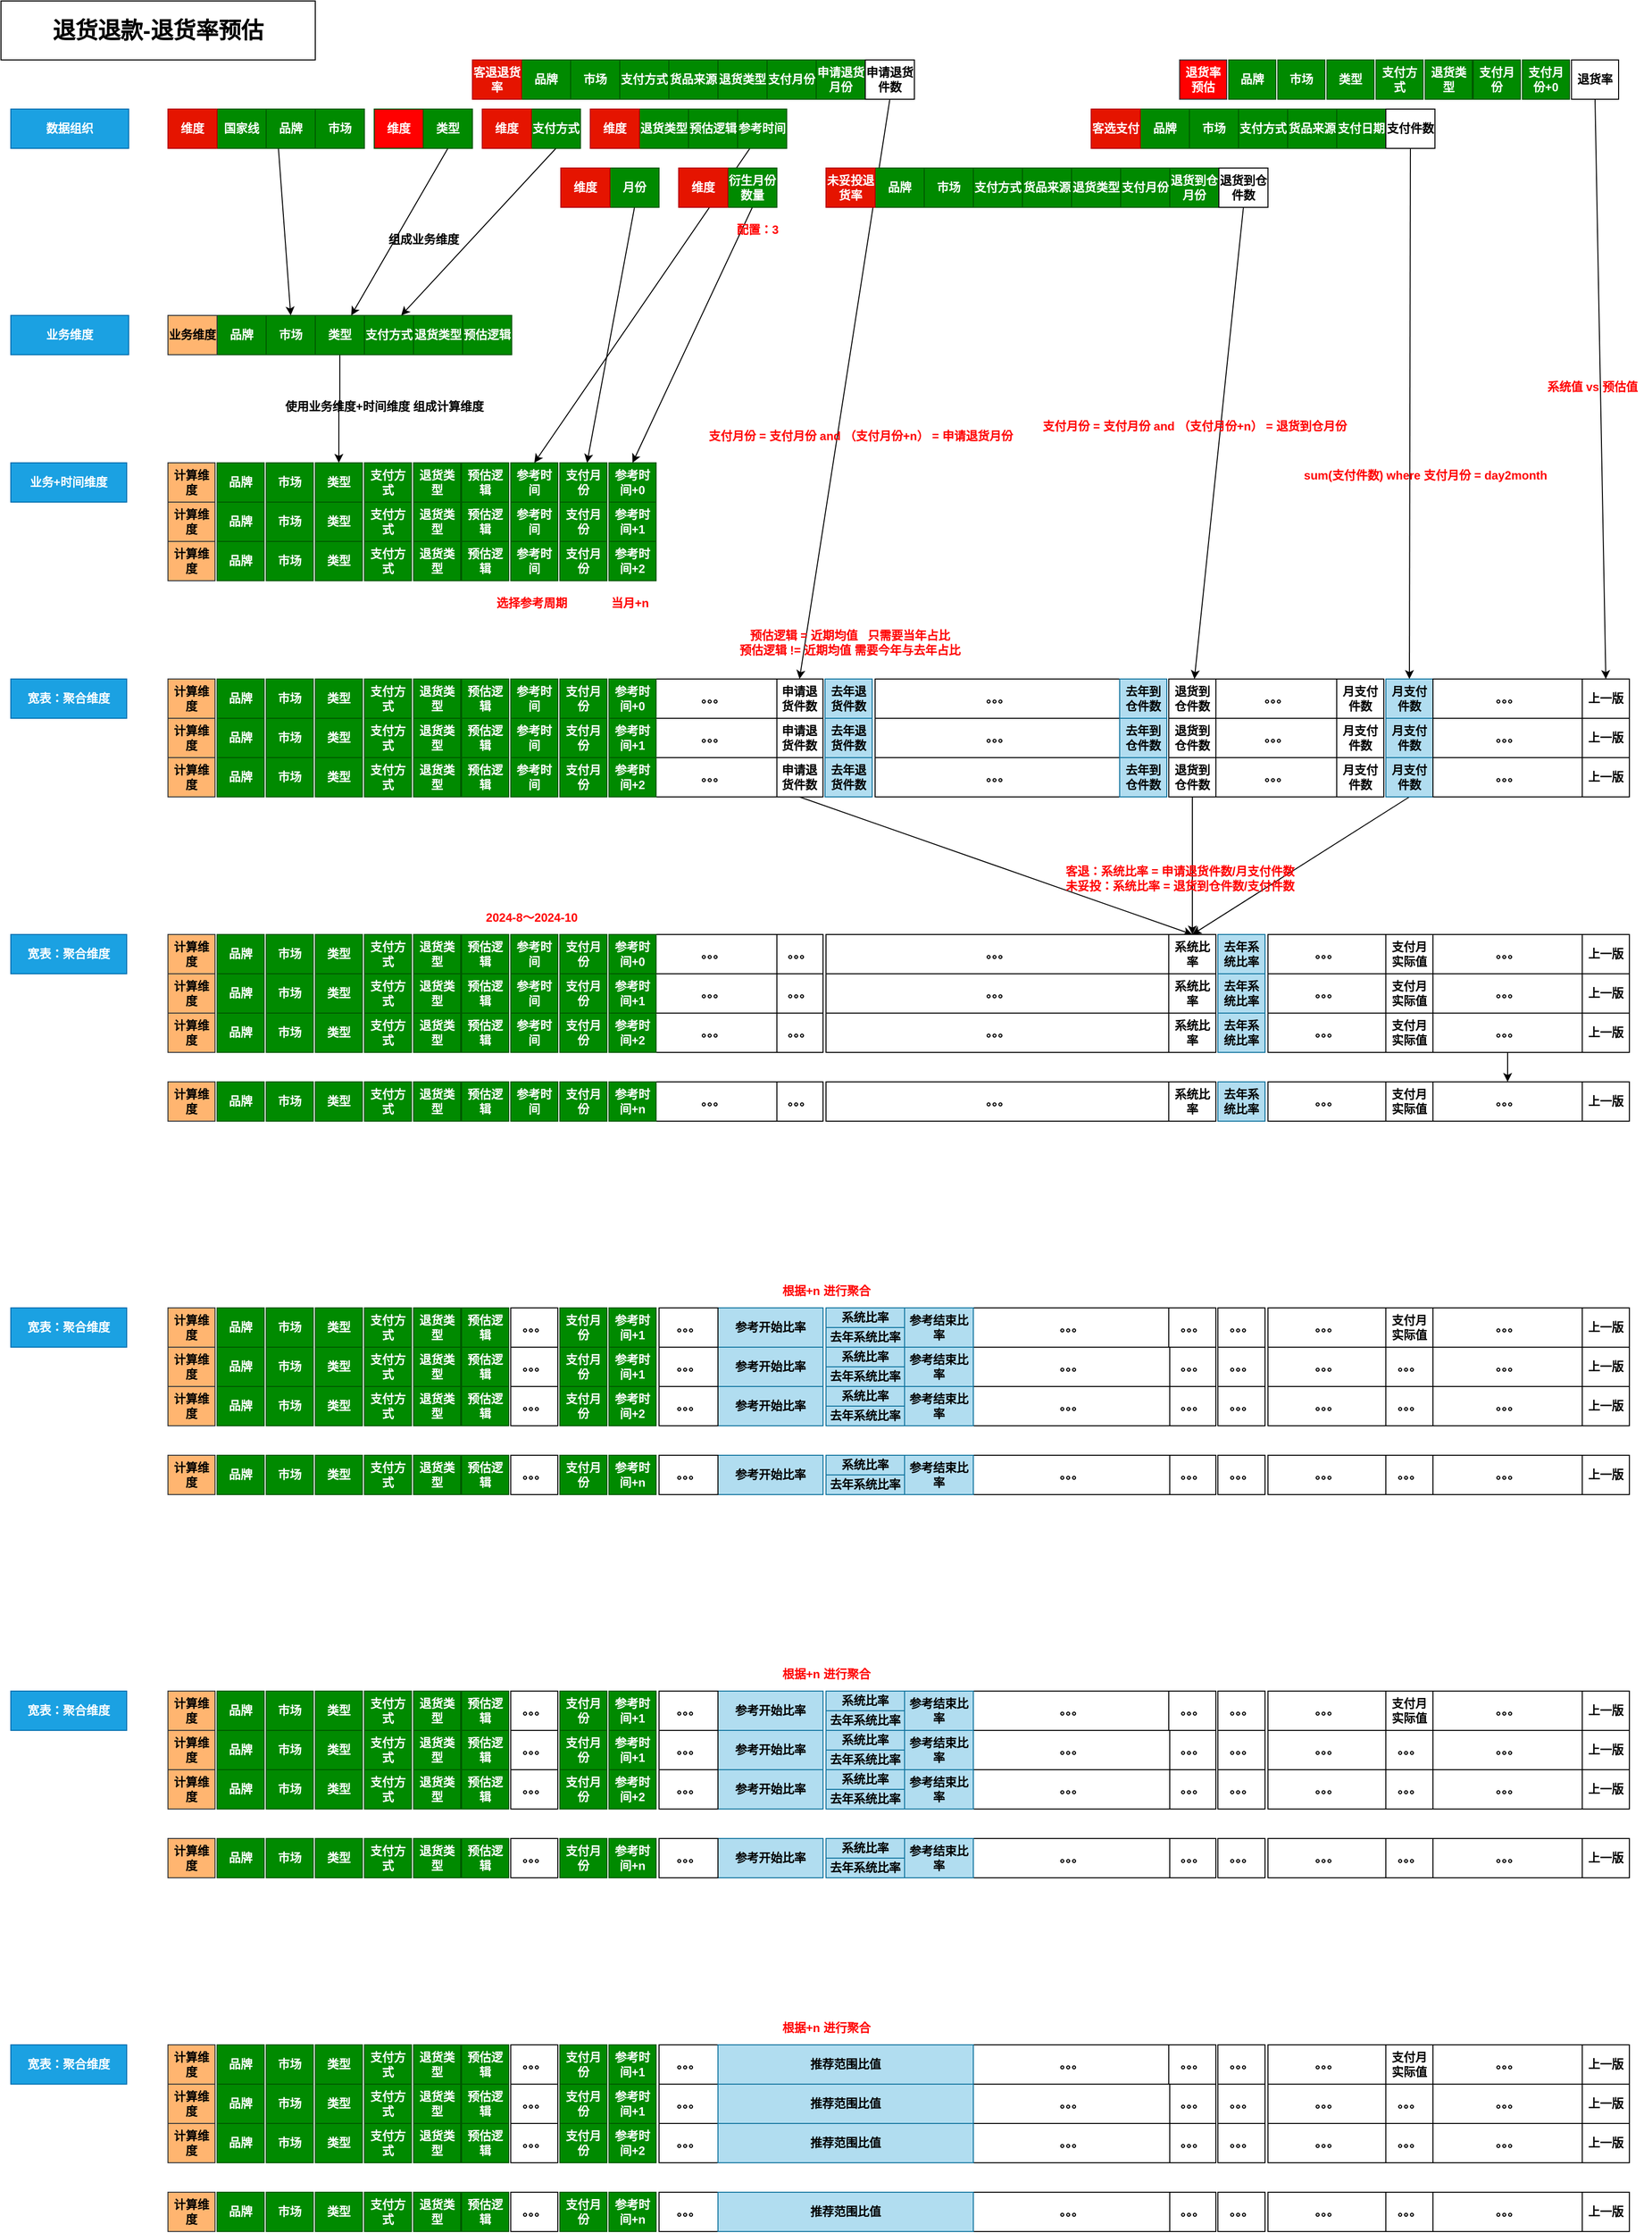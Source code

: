 <mxfile version="25.0.1">
  <diagram name="第 1 页" id="IoDDTNNxHh2z7tZYtkNH">
    <mxGraphModel dx="2876" dy="1136" grid="1" gridSize="10" guides="1" tooltips="1" connect="1" arrows="1" fold="1" page="1" pageScale="1" pageWidth="827" pageHeight="1169" math="0" shadow="0">
      <root>
        <mxCell id="0" />
        <mxCell id="1" parent="0" />
        <mxCell id="_G6n0hr4s4rwrHkxoq3B-1" value="国家线" style="rounded=0;whiteSpace=wrap;html=1;fillColor=#008a00;fontColor=#ffffff;strokeColor=#005700;fontStyle=1" vertex="1" parent="1">
          <mxGeometry x="90" y="130" width="50" height="40" as="geometry" />
        </mxCell>
        <mxCell id="_G6n0hr4s4rwrHkxoq3B-69" style="rounded=0;orthogonalLoop=1;jettySize=auto;html=1;exitX=0.25;exitY=1;exitDx=0;exitDy=0;entryX=0.5;entryY=0;entryDx=0;entryDy=0;" edge="1" parent="1" source="_G6n0hr4s4rwrHkxoq3B-2" target="_G6n0hr4s4rwrHkxoq3B-34">
          <mxGeometry relative="1" as="geometry" />
        </mxCell>
        <mxCell id="_G6n0hr4s4rwrHkxoq3B-2" value="品牌" style="rounded=0;whiteSpace=wrap;html=1;fillColor=#008a00;fontColor=#ffffff;strokeColor=#005700;fontStyle=1" vertex="1" parent="1">
          <mxGeometry x="140" y="130" width="50" height="40" as="geometry" />
        </mxCell>
        <mxCell id="_G6n0hr4s4rwrHkxoq3B-3" value="市场" style="rounded=0;whiteSpace=wrap;html=1;fillColor=#008a00;fontColor=#ffffff;strokeColor=#005700;fontStyle=1" vertex="1" parent="1">
          <mxGeometry x="190" y="130" width="50" height="40" as="geometry" />
        </mxCell>
        <mxCell id="_G6n0hr4s4rwrHkxoq3B-6" value="维度" style="rounded=0;whiteSpace=wrap;html=1;fillColor=#FF0000;fontColor=#ffffff;strokeColor=#005700;fontStyle=1" vertex="1" parent="1">
          <mxGeometry x="250" y="130" width="50" height="40" as="geometry" />
        </mxCell>
        <mxCell id="_G6n0hr4s4rwrHkxoq3B-70" style="rounded=0;orthogonalLoop=1;jettySize=auto;html=1;exitX=0.5;exitY=1;exitDx=0;exitDy=0;" edge="1" parent="1" source="_G6n0hr4s4rwrHkxoq3B-7" target="_G6n0hr4s4rwrHkxoq3B-35">
          <mxGeometry relative="1" as="geometry" />
        </mxCell>
        <mxCell id="_G6n0hr4s4rwrHkxoq3B-7" value="类型" style="rounded=0;whiteSpace=wrap;html=1;fillColor=#008a00;fontColor=#ffffff;strokeColor=#005700;fontStyle=1" vertex="1" parent="1">
          <mxGeometry x="300" y="130" width="50" height="40" as="geometry" />
        </mxCell>
        <mxCell id="_G6n0hr4s4rwrHkxoq3B-10" value="维度" style="rounded=0;whiteSpace=wrap;html=1;fillColor=#e51400;fontColor=#ffffff;strokeColor=#B20000;fontStyle=1" vertex="1" parent="1">
          <mxGeometry x="40" y="130" width="50" height="40" as="geometry" />
        </mxCell>
        <mxCell id="_G6n0hr4s4rwrHkxoq3B-71" style="rounded=0;orthogonalLoop=1;jettySize=auto;html=1;exitX=0.5;exitY=1;exitDx=0;exitDy=0;entryX=0.75;entryY=0;entryDx=0;entryDy=0;" edge="1" parent="1" source="_G6n0hr4s4rwrHkxoq3B-31" target="_G6n0hr4s4rwrHkxoq3B-36">
          <mxGeometry relative="1" as="geometry" />
        </mxCell>
        <mxCell id="_G6n0hr4s4rwrHkxoq3B-31" value="支付方式" style="rounded=0;whiteSpace=wrap;html=1;fillColor=#008a00;fontColor=#ffffff;strokeColor=#005700;fontStyle=1" vertex="1" parent="1">
          <mxGeometry x="410" y="130" width="50" height="40" as="geometry" />
        </mxCell>
        <mxCell id="_G6n0hr4s4rwrHkxoq3B-32" value="维度" style="rounded=0;whiteSpace=wrap;html=1;fillColor=#e51400;fontColor=#ffffff;strokeColor=#B20000;fontStyle=1" vertex="1" parent="1">
          <mxGeometry x="360" y="130" width="50" height="40" as="geometry" />
        </mxCell>
        <mxCell id="_G6n0hr4s4rwrHkxoq3B-33" value="品牌" style="rounded=0;whiteSpace=wrap;html=1;fillColor=#008a00;fontColor=#ffffff;strokeColor=#005700;fontStyle=1" vertex="1" parent="1">
          <mxGeometry x="90" y="340" width="50" height="40" as="geometry" />
        </mxCell>
        <mxCell id="_G6n0hr4s4rwrHkxoq3B-34" value="市场" style="rounded=0;whiteSpace=wrap;html=1;fillColor=#008a00;fontColor=#ffffff;strokeColor=#005700;fontStyle=1" vertex="1" parent="1">
          <mxGeometry x="140" y="340" width="50" height="40" as="geometry" />
        </mxCell>
        <mxCell id="_G6n0hr4s4rwrHkxoq3B-91" style="edgeStyle=orthogonalEdgeStyle;rounded=0;orthogonalLoop=1;jettySize=auto;html=1;exitX=0.5;exitY=1;exitDx=0;exitDy=0;entryX=0.5;entryY=0;entryDx=0;entryDy=0;" edge="1" parent="1" source="_G6n0hr4s4rwrHkxoq3B-35" target="_G6n0hr4s4rwrHkxoq3B-78">
          <mxGeometry relative="1" as="geometry" />
        </mxCell>
        <mxCell id="_G6n0hr4s4rwrHkxoq3B-35" value="类型" style="rounded=0;whiteSpace=wrap;html=1;fillColor=#008a00;fontColor=#ffffff;strokeColor=#005700;fontStyle=1" vertex="1" parent="1">
          <mxGeometry x="190" y="340" width="50" height="40" as="geometry" />
        </mxCell>
        <mxCell id="_G6n0hr4s4rwrHkxoq3B-36" value="支付方式" style="rounded=0;whiteSpace=wrap;html=1;fillColor=#008a00;fontColor=#ffffff;strokeColor=#005700;fontStyle=1" vertex="1" parent="1">
          <mxGeometry x="240" y="340" width="50" height="40" as="geometry" />
        </mxCell>
        <mxCell id="_G6n0hr4s4rwrHkxoq3B-37" value="退货类型" style="rounded=0;whiteSpace=wrap;html=1;fillColor=#008a00;fontColor=#ffffff;strokeColor=#005700;fontStyle=1" vertex="1" parent="1">
          <mxGeometry x="290" y="340" width="50" height="40" as="geometry" />
        </mxCell>
        <mxCell id="_G6n0hr4s4rwrHkxoq3B-40" value="业务维度" style="rounded=0;whiteSpace=wrap;html=1;fillColor=#FFB570;strokeColor=#36393d;fontStyle=1" vertex="1" parent="1">
          <mxGeometry x="40" y="340" width="50" height="40" as="geometry" />
        </mxCell>
        <mxCell id="_G6n0hr4s4rwrHkxoq3B-42" value="业务维度" style="whiteSpace=wrap;html=1;fontStyle=1;fillColor=#1ba1e2;strokeColor=#006EAF;fontColor=#ffffff;" vertex="1" parent="1">
          <mxGeometry x="-120" y="340" width="120" height="40" as="geometry" />
        </mxCell>
        <mxCell id="_G6n0hr4s4rwrHkxoq3B-43" value="数据组织" style="whiteSpace=wrap;html=1;fontStyle=1;fillColor=#1ba1e2;strokeColor=#006EAF;fontColor=#ffffff;" vertex="1" parent="1">
          <mxGeometry x="-120" y="130" width="120" height="40" as="geometry" />
        </mxCell>
        <mxCell id="_G6n0hr4s4rwrHkxoq3B-44" value="&lt;span&gt;&lt;font style=&quot;font-size: 23px;&quot;&gt;退货退款-退货率预估&lt;/font&gt;&lt;/span&gt;" style="rounded=0;whiteSpace=wrap;html=1;fontStyle=1" vertex="1" parent="1">
          <mxGeometry x="-130" y="20" width="320" height="60" as="geometry" />
        </mxCell>
        <mxCell id="_G6n0hr4s4rwrHkxoq3B-45" value="品牌" style="rounded=0;whiteSpace=wrap;html=1;fillColor=#008a00;fontColor=#ffffff;strokeColor=#005700;fontStyle=1" vertex="1" parent="1">
          <mxGeometry x="400" y="80" width="50" height="40" as="geometry" />
        </mxCell>
        <mxCell id="_G6n0hr4s4rwrHkxoq3B-46" value="市场" style="rounded=0;whiteSpace=wrap;html=1;fillColor=#008a00;fontColor=#ffffff;strokeColor=#005700;fontStyle=1" vertex="1" parent="1">
          <mxGeometry x="450" y="80" width="50" height="40" as="geometry" />
        </mxCell>
        <mxCell id="_G6n0hr4s4rwrHkxoq3B-47" value="支付方式" style="rounded=0;whiteSpace=wrap;html=1;fillColor=#008a00;fontColor=#ffffff;strokeColor=#005700;fontStyle=1" vertex="1" parent="1">
          <mxGeometry x="500" y="80" width="50" height="40" as="geometry" />
        </mxCell>
        <mxCell id="_G6n0hr4s4rwrHkxoq3B-48" value="货品来源" style="rounded=0;whiteSpace=wrap;html=1;fillColor=#008a00;fontColor=#ffffff;strokeColor=#005700;fontStyle=1" vertex="1" parent="1">
          <mxGeometry x="550" y="80" width="50" height="40" as="geometry" />
        </mxCell>
        <mxCell id="_G6n0hr4s4rwrHkxoq3B-49" value="退货类型" style="rounded=0;whiteSpace=wrap;html=1;fillColor=#008a00;fontColor=#ffffff;strokeColor=#005700;fontStyle=1" vertex="1" parent="1">
          <mxGeometry x="600" y="80" width="50" height="40" as="geometry" />
        </mxCell>
        <mxCell id="_G6n0hr4s4rwrHkxoq3B-50" value="支付月份" style="rounded=0;whiteSpace=wrap;html=1;fillColor=#008a00;fontColor=#ffffff;strokeColor=#005700;fontStyle=1" vertex="1" parent="1">
          <mxGeometry x="650" y="80" width="50" height="40" as="geometry" />
        </mxCell>
        <mxCell id="_G6n0hr4s4rwrHkxoq3B-51" value="申请退货月份" style="rounded=0;whiteSpace=wrap;html=1;fillColor=#008a00;fontColor=#ffffff;strokeColor=#005700;fontStyle=1" vertex="1" parent="1">
          <mxGeometry x="700" y="80" width="50" height="40" as="geometry" />
        </mxCell>
        <mxCell id="_G6n0hr4s4rwrHkxoq3B-158" style="rounded=0;orthogonalLoop=1;jettySize=auto;html=1;exitX=0.5;exitY=1;exitDx=0;exitDy=0;entryX=0.5;entryY=0;entryDx=0;entryDy=0;" edge="1" parent="1" source="_G6n0hr4s4rwrHkxoq3B-52" target="_G6n0hr4s4rwrHkxoq3B-152">
          <mxGeometry relative="1" as="geometry" />
        </mxCell>
        <mxCell id="_G6n0hr4s4rwrHkxoq3B-52" value="申请退货件数" style="rounded=0;whiteSpace=wrap;html=1;fontStyle=1" vertex="1" parent="1">
          <mxGeometry x="750" y="80" width="50" height="40" as="geometry" />
        </mxCell>
        <mxCell id="_G6n0hr4s4rwrHkxoq3B-53" value="客退退货率" style="rounded=0;whiteSpace=wrap;html=1;fillColor=#e51400;fontColor=#ffffff;strokeColor=#B20000;fontStyle=1" vertex="1" parent="1">
          <mxGeometry x="350" y="80" width="50" height="40" as="geometry" />
        </mxCell>
        <mxCell id="_G6n0hr4s4rwrHkxoq3B-54" value="品牌" style="rounded=0;whiteSpace=wrap;html=1;fillColor=#008a00;fontColor=#ffffff;strokeColor=#005700;fontStyle=1" vertex="1" parent="1">
          <mxGeometry x="760" y="190" width="50" height="40" as="geometry" />
        </mxCell>
        <mxCell id="_G6n0hr4s4rwrHkxoq3B-55" value="市场" style="rounded=0;whiteSpace=wrap;html=1;fillColor=#008a00;fontColor=#ffffff;strokeColor=#005700;fontStyle=1" vertex="1" parent="1">
          <mxGeometry x="810" y="190" width="50" height="40" as="geometry" />
        </mxCell>
        <mxCell id="_G6n0hr4s4rwrHkxoq3B-56" value="支付方式" style="rounded=0;whiteSpace=wrap;html=1;fillColor=#008a00;fontColor=#ffffff;strokeColor=#005700;fontStyle=1" vertex="1" parent="1">
          <mxGeometry x="860" y="190" width="50" height="40" as="geometry" />
        </mxCell>
        <mxCell id="_G6n0hr4s4rwrHkxoq3B-57" value="货品来源" style="rounded=0;whiteSpace=wrap;html=1;fillColor=#008a00;fontColor=#ffffff;strokeColor=#005700;fontStyle=1" vertex="1" parent="1">
          <mxGeometry x="910" y="190" width="50" height="40" as="geometry" />
        </mxCell>
        <mxCell id="_G6n0hr4s4rwrHkxoq3B-58" value="退货类型" style="rounded=0;whiteSpace=wrap;html=1;fillColor=#008a00;fontColor=#ffffff;strokeColor=#005700;fontStyle=1" vertex="1" parent="1">
          <mxGeometry x="960" y="190" width="50" height="40" as="geometry" />
        </mxCell>
        <mxCell id="_G6n0hr4s4rwrHkxoq3B-59" value="支付月份" style="rounded=0;whiteSpace=wrap;html=1;fillColor=#008a00;fontColor=#ffffff;strokeColor=#005700;fontStyle=1" vertex="1" parent="1">
          <mxGeometry x="1010" y="190" width="50" height="40" as="geometry" />
        </mxCell>
        <mxCell id="_G6n0hr4s4rwrHkxoq3B-60" value="退货到仓月份" style="rounded=0;whiteSpace=wrap;html=1;fillColor=#008a00;fontColor=#ffffff;strokeColor=#005700;fontStyle=1" vertex="1" parent="1">
          <mxGeometry x="1060" y="190" width="50" height="40" as="geometry" />
        </mxCell>
        <mxCell id="_G6n0hr4s4rwrHkxoq3B-167" style="rounded=0;orthogonalLoop=1;jettySize=auto;html=1;exitX=0.5;exitY=1;exitDx=0;exitDy=0;" edge="1" parent="1" source="_G6n0hr4s4rwrHkxoq3B-61" target="_G6n0hr4s4rwrHkxoq3B-166">
          <mxGeometry relative="1" as="geometry" />
        </mxCell>
        <mxCell id="_G6n0hr4s4rwrHkxoq3B-61" value="退货到仓件数" style="rounded=0;whiteSpace=wrap;html=1;fontStyle=1" vertex="1" parent="1">
          <mxGeometry x="1110" y="190" width="50" height="40" as="geometry" />
        </mxCell>
        <mxCell id="_G6n0hr4s4rwrHkxoq3B-62" value="未妥投退货率" style="rounded=0;whiteSpace=wrap;html=1;fillColor=#e51400;fontColor=#ffffff;strokeColor=#B20000;fontStyle=1" vertex="1" parent="1">
          <mxGeometry x="710" y="190" width="50" height="40" as="geometry" />
        </mxCell>
        <mxCell id="_G6n0hr4s4rwrHkxoq3B-92" style="rounded=0;orthogonalLoop=1;jettySize=auto;html=1;exitX=0.5;exitY=1;exitDx=0;exitDy=0;" edge="1" parent="1" source="_G6n0hr4s4rwrHkxoq3B-63" target="_G6n0hr4s4rwrHkxoq3B-90">
          <mxGeometry relative="1" as="geometry" />
        </mxCell>
        <mxCell id="_G6n0hr4s4rwrHkxoq3B-63" value="月份" style="rounded=0;whiteSpace=wrap;html=1;fillColor=#008a00;fontColor=#ffffff;strokeColor=#005700;fontStyle=1" vertex="1" parent="1">
          <mxGeometry x="490" y="190" width="50" height="40" as="geometry" />
        </mxCell>
        <mxCell id="_G6n0hr4s4rwrHkxoq3B-64" value="维度" style="rounded=0;whiteSpace=wrap;html=1;fillColor=#e51400;fontColor=#ffffff;strokeColor=#B20000;fontStyle=1" vertex="1" parent="1">
          <mxGeometry x="440" y="190" width="50" height="40" as="geometry" />
        </mxCell>
        <mxCell id="_G6n0hr4s4rwrHkxoq3B-75" value="&lt;b&gt;组成业务维度&lt;/b&gt;" style="text;html=1;align=center;verticalAlign=middle;resizable=0;points=[];autosize=1;strokeColor=none;fillColor=none;" vertex="1" parent="1">
          <mxGeometry x="250" y="248" width="100" height="30" as="geometry" />
        </mxCell>
        <mxCell id="_G6n0hr4s4rwrHkxoq3B-76" value="品牌" style="rounded=0;whiteSpace=wrap;html=1;fillColor=#008a00;fontColor=#ffffff;strokeColor=#005700;fontStyle=1" vertex="1" parent="1">
          <mxGeometry x="90" y="490" width="48" height="40" as="geometry" />
        </mxCell>
        <mxCell id="_G6n0hr4s4rwrHkxoq3B-77" value="市场" style="rounded=0;whiteSpace=wrap;html=1;fillColor=#008a00;fontColor=#ffffff;strokeColor=#005700;fontStyle=1" vertex="1" parent="1">
          <mxGeometry x="140" y="490" width="48" height="40" as="geometry" />
        </mxCell>
        <mxCell id="_G6n0hr4s4rwrHkxoq3B-78" value="类型" style="rounded=0;whiteSpace=wrap;html=1;fillColor=#008a00;fontColor=#ffffff;strokeColor=#005700;fontStyle=1" vertex="1" parent="1">
          <mxGeometry x="190" y="490" width="48" height="40" as="geometry" />
        </mxCell>
        <mxCell id="_G6n0hr4s4rwrHkxoq3B-79" value="支付方式" style="rounded=0;whiteSpace=wrap;html=1;fillColor=#008a00;fontColor=#ffffff;strokeColor=#005700;fontStyle=1" vertex="1" parent="1">
          <mxGeometry x="240" y="490" width="48" height="40" as="geometry" />
        </mxCell>
        <mxCell id="_G6n0hr4s4rwrHkxoq3B-80" value="退货类型" style="rounded=0;whiteSpace=wrap;html=1;fillColor=#008a00;fontColor=#ffffff;strokeColor=#005700;fontStyle=1" vertex="1" parent="1">
          <mxGeometry x="290" y="490" width="48" height="40" as="geometry" />
        </mxCell>
        <mxCell id="_G6n0hr4s4rwrHkxoq3B-81" value="计算维度" style="rounded=0;whiteSpace=wrap;html=1;fillColor=#FFB570;strokeColor=#36393d;fontStyle=1" vertex="1" parent="1">
          <mxGeometry x="40" y="490" width="48" height="40" as="geometry" />
        </mxCell>
        <mxCell id="_G6n0hr4s4rwrHkxoq3B-82" value="业务+时间维度" style="whiteSpace=wrap;html=1;fontStyle=1;fillColor=#1ba1e2;strokeColor=#006EAF;fontColor=#ffffff;" vertex="1" parent="1">
          <mxGeometry x="-120" y="490" width="118" height="40" as="geometry" />
        </mxCell>
        <mxCell id="_G6n0hr4s4rwrHkxoq3B-90" value="支付月份" style="rounded=0;whiteSpace=wrap;html=1;fillColor=#008a00;fontColor=#ffffff;strokeColor=#005700;fontStyle=1" vertex="1" parent="1">
          <mxGeometry x="439" y="490" width="48" height="40" as="geometry" />
        </mxCell>
        <mxCell id="_G6n0hr4s4rwrHkxoq3B-95" style="rounded=0;orthogonalLoop=1;jettySize=auto;html=1;exitX=0.25;exitY=1;exitDx=0;exitDy=0;entryX=0.5;entryY=0;entryDx=0;entryDy=0;" edge="1" parent="1" source="_G6n0hr4s4rwrHkxoq3B-249" target="_G6n0hr4s4rwrHkxoq3B-253">
          <mxGeometry relative="1" as="geometry" />
        </mxCell>
        <mxCell id="_G6n0hr4s4rwrHkxoq3B-93" value="退货类型" style="rounded=0;whiteSpace=wrap;html=1;fillColor=#008a00;fontColor=#ffffff;strokeColor=#005700;fontStyle=1" vertex="1" parent="1">
          <mxGeometry x="520" y="130" width="50" height="40" as="geometry" />
        </mxCell>
        <mxCell id="_G6n0hr4s4rwrHkxoq3B-94" value="维度" style="rounded=0;whiteSpace=wrap;html=1;fillColor=#e51400;fontColor=#ffffff;strokeColor=#B20000;fontStyle=1" vertex="1" parent="1">
          <mxGeometry x="470" y="130" width="50" height="40" as="geometry" />
        </mxCell>
        <mxCell id="_G6n0hr4s4rwrHkxoq3B-96" value="&lt;b&gt;使用业务维度+时间维度 组成计算维度&lt;/b&gt;" style="text;html=1;align=center;verticalAlign=middle;resizable=0;points=[];autosize=1;strokeColor=none;fillColor=none;" vertex="1" parent="1">
          <mxGeometry x="145" y="418" width="230" height="30" as="geometry" />
        </mxCell>
        <mxCell id="_G6n0hr4s4rwrHkxoq3B-100" style="rounded=0;orthogonalLoop=1;jettySize=auto;html=1;exitX=0.5;exitY=1;exitDx=0;exitDy=0;entryX=0.5;entryY=0;entryDx=0;entryDy=0;" edge="1" parent="1" source="_G6n0hr4s4rwrHkxoq3B-97" target="_G6n0hr4s4rwrHkxoq3B-99">
          <mxGeometry relative="1" as="geometry" />
        </mxCell>
        <mxCell id="_G6n0hr4s4rwrHkxoq3B-97" value="衍生月份数量" style="rounded=0;whiteSpace=wrap;html=1;fillColor=#008a00;fontColor=#ffffff;strokeColor=#005700;fontStyle=1" vertex="1" parent="1">
          <mxGeometry x="610" y="190" width="50" height="40" as="geometry" />
        </mxCell>
        <mxCell id="_G6n0hr4s4rwrHkxoq3B-98" value="维度" style="rounded=0;whiteSpace=wrap;html=1;fillColor=#e51400;fontColor=#ffffff;strokeColor=#B20000;fontStyle=1" vertex="1" parent="1">
          <mxGeometry x="560" y="190" width="50" height="40" as="geometry" />
        </mxCell>
        <mxCell id="_G6n0hr4s4rwrHkxoq3B-99" value="参考时间+0" style="rounded=0;whiteSpace=wrap;html=1;fillColor=#008a00;fontColor=#ffffff;strokeColor=#005700;fontStyle=1" vertex="1" parent="1">
          <mxGeometry x="489" y="490" width="48" height="40" as="geometry" />
        </mxCell>
        <mxCell id="_G6n0hr4s4rwrHkxoq3B-101" value="品牌" style="rounded=0;whiteSpace=wrap;html=1;fillColor=#008a00;fontColor=#ffffff;strokeColor=#005700;fontStyle=1" vertex="1" parent="1">
          <mxGeometry x="90" y="530" width="48" height="40" as="geometry" />
        </mxCell>
        <mxCell id="_G6n0hr4s4rwrHkxoq3B-102" value="市场" style="rounded=0;whiteSpace=wrap;html=1;fillColor=#008a00;fontColor=#ffffff;strokeColor=#005700;fontStyle=1" vertex="1" parent="1">
          <mxGeometry x="140" y="530" width="48" height="40" as="geometry" />
        </mxCell>
        <mxCell id="_G6n0hr4s4rwrHkxoq3B-103" value="类型" style="rounded=0;whiteSpace=wrap;html=1;fillColor=#008a00;fontColor=#ffffff;strokeColor=#005700;fontStyle=1" vertex="1" parent="1">
          <mxGeometry x="190" y="530" width="48" height="40" as="geometry" />
        </mxCell>
        <mxCell id="_G6n0hr4s4rwrHkxoq3B-104" value="支付方式" style="rounded=0;whiteSpace=wrap;html=1;fillColor=#008a00;fontColor=#ffffff;strokeColor=#005700;fontStyle=1" vertex="1" parent="1">
          <mxGeometry x="240" y="530" width="48" height="40" as="geometry" />
        </mxCell>
        <mxCell id="_G6n0hr4s4rwrHkxoq3B-105" value="退货类型" style="rounded=0;whiteSpace=wrap;html=1;fillColor=#008a00;fontColor=#ffffff;strokeColor=#005700;fontStyle=1" vertex="1" parent="1">
          <mxGeometry x="290" y="530" width="48" height="40" as="geometry" />
        </mxCell>
        <mxCell id="_G6n0hr4s4rwrHkxoq3B-106" value="计算维度" style="rounded=0;whiteSpace=wrap;html=1;fillColor=#FFB570;strokeColor=#36393d;fontStyle=1" vertex="1" parent="1">
          <mxGeometry x="40" y="530" width="48" height="40" as="geometry" />
        </mxCell>
        <mxCell id="_G6n0hr4s4rwrHkxoq3B-107" value="支付月份" style="rounded=0;whiteSpace=wrap;html=1;fillColor=#008a00;fontColor=#ffffff;strokeColor=#005700;fontStyle=1" vertex="1" parent="1">
          <mxGeometry x="439" y="530" width="48" height="40" as="geometry" />
        </mxCell>
        <mxCell id="_G6n0hr4s4rwrHkxoq3B-108" value="参考时间+1" style="rounded=0;whiteSpace=wrap;html=1;fillColor=#008a00;fontColor=#ffffff;strokeColor=#005700;fontStyle=1" vertex="1" parent="1">
          <mxGeometry x="489" y="530" width="48" height="40" as="geometry" />
        </mxCell>
        <mxCell id="_G6n0hr4s4rwrHkxoq3B-109" value="品牌" style="rounded=0;whiteSpace=wrap;html=1;fillColor=#008a00;fontColor=#ffffff;strokeColor=#005700;fontStyle=1" vertex="1" parent="1">
          <mxGeometry x="90" y="570" width="48" height="40" as="geometry" />
        </mxCell>
        <mxCell id="_G6n0hr4s4rwrHkxoq3B-110" value="市场" style="rounded=0;whiteSpace=wrap;html=1;fillColor=#008a00;fontColor=#ffffff;strokeColor=#005700;fontStyle=1" vertex="1" parent="1">
          <mxGeometry x="140" y="570" width="48" height="40" as="geometry" />
        </mxCell>
        <mxCell id="_G6n0hr4s4rwrHkxoq3B-111" value="类型" style="rounded=0;whiteSpace=wrap;html=1;fillColor=#008a00;fontColor=#ffffff;strokeColor=#005700;fontStyle=1" vertex="1" parent="1">
          <mxGeometry x="190" y="570" width="48" height="40" as="geometry" />
        </mxCell>
        <mxCell id="_G6n0hr4s4rwrHkxoq3B-112" value="支付方式" style="rounded=0;whiteSpace=wrap;html=1;fillColor=#008a00;fontColor=#ffffff;strokeColor=#005700;fontStyle=1" vertex="1" parent="1">
          <mxGeometry x="240" y="570" width="48" height="40" as="geometry" />
        </mxCell>
        <mxCell id="_G6n0hr4s4rwrHkxoq3B-113" value="退货类型" style="rounded=0;whiteSpace=wrap;html=1;fillColor=#008a00;fontColor=#ffffff;strokeColor=#005700;fontStyle=1" vertex="1" parent="1">
          <mxGeometry x="290" y="570" width="48" height="40" as="geometry" />
        </mxCell>
        <mxCell id="_G6n0hr4s4rwrHkxoq3B-114" value="计算维度" style="rounded=0;whiteSpace=wrap;html=1;fillColor=#FFB570;strokeColor=#36393d;fontStyle=1" vertex="1" parent="1">
          <mxGeometry x="40" y="570" width="48" height="40" as="geometry" />
        </mxCell>
        <mxCell id="_G6n0hr4s4rwrHkxoq3B-115" value="支付月份" style="rounded=0;whiteSpace=wrap;html=1;fillColor=#008a00;fontColor=#ffffff;strokeColor=#005700;fontStyle=1" vertex="1" parent="1">
          <mxGeometry x="439" y="570" width="48" height="40" as="geometry" />
        </mxCell>
        <mxCell id="_G6n0hr4s4rwrHkxoq3B-116" value="参考时间+2" style="rounded=0;whiteSpace=wrap;html=1;fillColor=#008a00;fontColor=#ffffff;strokeColor=#005700;fontStyle=1" vertex="1" parent="1">
          <mxGeometry x="489" y="570" width="48" height="40" as="geometry" />
        </mxCell>
        <mxCell id="_G6n0hr4s4rwrHkxoq3B-117" value="&lt;b&gt;&lt;font color=&quot;#ff0000&quot;&gt;配置：3&lt;/font&gt;&lt;/b&gt;" style="text;html=1;align=center;verticalAlign=middle;resizable=0;points=[];autosize=1;strokeColor=none;fillColor=none;" vertex="1" parent="1">
          <mxGeometry x="605" y="238" width="70" height="30" as="geometry" />
        </mxCell>
        <mxCell id="_G6n0hr4s4rwrHkxoq3B-118" value="品牌" style="rounded=0;whiteSpace=wrap;html=1;fillColor=#008a00;fontColor=#ffffff;strokeColor=#005700;fontStyle=1" vertex="1" parent="1">
          <mxGeometry x="1030" y="130" width="50" height="40" as="geometry" />
        </mxCell>
        <mxCell id="_G6n0hr4s4rwrHkxoq3B-119" value="市场" style="rounded=0;whiteSpace=wrap;html=1;fillColor=#008a00;fontColor=#ffffff;strokeColor=#005700;fontStyle=1" vertex="1" parent="1">
          <mxGeometry x="1080" y="130" width="50" height="40" as="geometry" />
        </mxCell>
        <mxCell id="_G6n0hr4s4rwrHkxoq3B-120" value="支付方式" style="rounded=0;whiteSpace=wrap;html=1;fillColor=#008a00;fontColor=#ffffff;strokeColor=#005700;fontStyle=1" vertex="1" parent="1">
          <mxGeometry x="1130" y="130" width="50" height="40" as="geometry" />
        </mxCell>
        <mxCell id="_G6n0hr4s4rwrHkxoq3B-121" value="货品来源" style="rounded=0;whiteSpace=wrap;html=1;fillColor=#008a00;fontColor=#ffffff;strokeColor=#005700;fontStyle=1" vertex="1" parent="1">
          <mxGeometry x="1180" y="130" width="50" height="40" as="geometry" />
        </mxCell>
        <mxCell id="_G6n0hr4s4rwrHkxoq3B-122" value="支付日期" style="rounded=0;whiteSpace=wrap;html=1;fillColor=#008a00;fontColor=#ffffff;strokeColor=#005700;fontStyle=1" vertex="1" parent="1">
          <mxGeometry x="1230" y="130" width="50" height="40" as="geometry" />
        </mxCell>
        <mxCell id="_G6n0hr4s4rwrHkxoq3B-159" style="rounded=0;orthogonalLoop=1;jettySize=auto;html=1;exitX=0.5;exitY=1;exitDx=0;exitDy=0;entryX=0.5;entryY=0;entryDx=0;entryDy=0;" edge="1" parent="1" source="_G6n0hr4s4rwrHkxoq3B-125" target="_G6n0hr4s4rwrHkxoq3B-155">
          <mxGeometry relative="1" as="geometry" />
        </mxCell>
        <mxCell id="_G6n0hr4s4rwrHkxoq3B-125" value="支付件数" style="rounded=0;whiteSpace=wrap;html=1;fontStyle=1" vertex="1" parent="1">
          <mxGeometry x="1280" y="130" width="50" height="40" as="geometry" />
        </mxCell>
        <mxCell id="_G6n0hr4s4rwrHkxoq3B-126" value="客选支付" style="rounded=0;whiteSpace=wrap;html=1;fillColor=#e51400;fontColor=#ffffff;strokeColor=#B20000;fontStyle=1" vertex="1" parent="1">
          <mxGeometry x="980" y="130" width="50" height="40" as="geometry" />
        </mxCell>
        <mxCell id="_G6n0hr4s4rwrHkxoq3B-127" value="品牌" style="rounded=0;whiteSpace=wrap;html=1;fillColor=#008a00;fontColor=#ffffff;strokeColor=#005700;fontStyle=1" vertex="1" parent="1">
          <mxGeometry x="90" y="710" width="48" height="40" as="geometry" />
        </mxCell>
        <mxCell id="_G6n0hr4s4rwrHkxoq3B-128" value="市场" style="rounded=0;whiteSpace=wrap;html=1;fillColor=#008a00;fontColor=#ffffff;strokeColor=#005700;fontStyle=1" vertex="1" parent="1">
          <mxGeometry x="140" y="710" width="48" height="40" as="geometry" />
        </mxCell>
        <mxCell id="_G6n0hr4s4rwrHkxoq3B-129" value="类型" style="rounded=0;whiteSpace=wrap;html=1;fillColor=#008a00;fontColor=#ffffff;strokeColor=#005700;fontStyle=1" vertex="1" parent="1">
          <mxGeometry x="190" y="710" width="48" height="40" as="geometry" />
        </mxCell>
        <mxCell id="_G6n0hr4s4rwrHkxoq3B-130" value="支付方式" style="rounded=0;whiteSpace=wrap;html=1;fillColor=#008a00;fontColor=#ffffff;strokeColor=#005700;fontStyle=1" vertex="1" parent="1">
          <mxGeometry x="240" y="710" width="48" height="40" as="geometry" />
        </mxCell>
        <mxCell id="_G6n0hr4s4rwrHkxoq3B-131" value="退货类型" style="rounded=0;whiteSpace=wrap;html=1;fillColor=#008a00;fontColor=#ffffff;strokeColor=#005700;fontStyle=1" vertex="1" parent="1">
          <mxGeometry x="290" y="710" width="48" height="40" as="geometry" />
        </mxCell>
        <mxCell id="_G6n0hr4s4rwrHkxoq3B-132" value="计算维度" style="rounded=0;whiteSpace=wrap;html=1;fillColor=#FFB570;strokeColor=#36393d;fontStyle=1" vertex="1" parent="1">
          <mxGeometry x="40" y="710" width="48" height="40" as="geometry" />
        </mxCell>
        <mxCell id="_G6n0hr4s4rwrHkxoq3B-133" value="宽表：聚合维度" style="whiteSpace=wrap;html=1;fontStyle=1;fillColor=#1ba1e2;strokeColor=#006EAF;fontColor=#ffffff;" vertex="1" parent="1">
          <mxGeometry x="-120" y="710" width="118" height="40" as="geometry" />
        </mxCell>
        <mxCell id="_G6n0hr4s4rwrHkxoq3B-136" value="品牌" style="rounded=0;whiteSpace=wrap;html=1;fillColor=#008a00;fontColor=#ffffff;strokeColor=#005700;fontStyle=1" vertex="1" parent="1">
          <mxGeometry x="90" y="750" width="48" height="40" as="geometry" />
        </mxCell>
        <mxCell id="_G6n0hr4s4rwrHkxoq3B-137" value="市场" style="rounded=0;whiteSpace=wrap;html=1;fillColor=#008a00;fontColor=#ffffff;strokeColor=#005700;fontStyle=1" vertex="1" parent="1">
          <mxGeometry x="140" y="750" width="48" height="40" as="geometry" />
        </mxCell>
        <mxCell id="_G6n0hr4s4rwrHkxoq3B-138" value="类型" style="rounded=0;whiteSpace=wrap;html=1;fillColor=#008a00;fontColor=#ffffff;strokeColor=#005700;fontStyle=1" vertex="1" parent="1">
          <mxGeometry x="190" y="750" width="48" height="40" as="geometry" />
        </mxCell>
        <mxCell id="_G6n0hr4s4rwrHkxoq3B-139" value="支付方式" style="rounded=0;whiteSpace=wrap;html=1;fillColor=#008a00;fontColor=#ffffff;strokeColor=#005700;fontStyle=1" vertex="1" parent="1">
          <mxGeometry x="240" y="750" width="48" height="40" as="geometry" />
        </mxCell>
        <mxCell id="_G6n0hr4s4rwrHkxoq3B-140" value="退货类型" style="rounded=0;whiteSpace=wrap;html=1;fillColor=#008a00;fontColor=#ffffff;strokeColor=#005700;fontStyle=1" vertex="1" parent="1">
          <mxGeometry x="290" y="750" width="48" height="40" as="geometry" />
        </mxCell>
        <mxCell id="_G6n0hr4s4rwrHkxoq3B-141" value="计算维度" style="rounded=0;whiteSpace=wrap;html=1;fillColor=#FFB570;strokeColor=#36393d;fontStyle=1" vertex="1" parent="1">
          <mxGeometry x="40" y="750" width="48" height="40" as="geometry" />
        </mxCell>
        <mxCell id="_G6n0hr4s4rwrHkxoq3B-144" value="品牌" style="rounded=0;whiteSpace=wrap;html=1;fillColor=#008a00;fontColor=#ffffff;strokeColor=#005700;fontStyle=1" vertex="1" parent="1">
          <mxGeometry x="90" y="790" width="48" height="40" as="geometry" />
        </mxCell>
        <mxCell id="_G6n0hr4s4rwrHkxoq3B-145" value="市场" style="rounded=0;whiteSpace=wrap;html=1;fillColor=#008a00;fontColor=#ffffff;strokeColor=#005700;fontStyle=1" vertex="1" parent="1">
          <mxGeometry x="140" y="790" width="48" height="40" as="geometry" />
        </mxCell>
        <mxCell id="_G6n0hr4s4rwrHkxoq3B-146" value="类型" style="rounded=0;whiteSpace=wrap;html=1;fillColor=#008a00;fontColor=#ffffff;strokeColor=#005700;fontStyle=1" vertex="1" parent="1">
          <mxGeometry x="190" y="790" width="48" height="40" as="geometry" />
        </mxCell>
        <mxCell id="_G6n0hr4s4rwrHkxoq3B-147" value="支付方式" style="rounded=0;whiteSpace=wrap;html=1;fillColor=#008a00;fontColor=#ffffff;strokeColor=#005700;fontStyle=1" vertex="1" parent="1">
          <mxGeometry x="240" y="790" width="48" height="40" as="geometry" />
        </mxCell>
        <mxCell id="_G6n0hr4s4rwrHkxoq3B-148" value="退货类型" style="rounded=0;whiteSpace=wrap;html=1;fillColor=#008a00;fontColor=#ffffff;strokeColor=#005700;fontStyle=1" vertex="1" parent="1">
          <mxGeometry x="290" y="790" width="48" height="40" as="geometry" />
        </mxCell>
        <mxCell id="_G6n0hr4s4rwrHkxoq3B-149" value="计算维度" style="rounded=0;whiteSpace=wrap;html=1;fillColor=#FFB570;strokeColor=#36393d;fontStyle=1" vertex="1" parent="1">
          <mxGeometry x="40" y="790" width="48" height="40" as="geometry" />
        </mxCell>
        <mxCell id="_G6n0hr4s4rwrHkxoq3B-152" value="申请退货件数" style="rounded=0;whiteSpace=wrap;html=1;fontStyle=1" vertex="1" parent="1">
          <mxGeometry x="659" y="710" width="48" height="40" as="geometry" />
        </mxCell>
        <mxCell id="_G6n0hr4s4rwrHkxoq3B-153" value="申请退货件数" style="rounded=0;whiteSpace=wrap;html=1;fontStyle=1" vertex="1" parent="1">
          <mxGeometry x="659" y="750" width="48" height="40" as="geometry" />
        </mxCell>
        <mxCell id="_G6n0hr4s4rwrHkxoq3B-244" style="rounded=0;orthogonalLoop=1;jettySize=auto;html=1;exitX=0.5;exitY=1;exitDx=0;exitDy=0;entryX=0.5;entryY=0;entryDx=0;entryDy=0;" edge="1" parent="1" source="_G6n0hr4s4rwrHkxoq3B-154" target="_G6n0hr4s4rwrHkxoq3B-228">
          <mxGeometry relative="1" as="geometry" />
        </mxCell>
        <mxCell id="_G6n0hr4s4rwrHkxoq3B-154" value="申请退货件数" style="rounded=0;whiteSpace=wrap;html=1;fontStyle=1" vertex="1" parent="1">
          <mxGeometry x="659" y="790" width="48" height="40" as="geometry" />
        </mxCell>
        <mxCell id="_G6n0hr4s4rwrHkxoq3B-155" value="月支付件数" style="rounded=0;whiteSpace=wrap;html=1;fontStyle=1;fillColor=#b1ddf0;strokeColor=#10739e;" vertex="1" parent="1">
          <mxGeometry x="1280" y="710" width="48" height="40" as="geometry" />
        </mxCell>
        <mxCell id="_G6n0hr4s4rwrHkxoq3B-160" value="。。。" style="rounded=0;whiteSpace=wrap;html=1;fontStyle=1" vertex="1" parent="1">
          <mxGeometry x="530" y="710" width="130" height="40" as="geometry" />
        </mxCell>
        <mxCell id="_G6n0hr4s4rwrHkxoq3B-161" value="。。。" style="rounded=0;whiteSpace=wrap;html=1;fontStyle=1" vertex="1" parent="1">
          <mxGeometry x="530" y="750" width="130" height="40" as="geometry" />
        </mxCell>
        <mxCell id="_G6n0hr4s4rwrHkxoq3B-162" value="。。。" style="rounded=0;whiteSpace=wrap;html=1;fontStyle=1" vertex="1" parent="1">
          <mxGeometry x="530" y="790" width="130" height="40" as="geometry" />
        </mxCell>
        <mxCell id="_G6n0hr4s4rwrHkxoq3B-163" value="&lt;b&gt;&lt;font color=&quot;#ff0000&quot;&gt;支付月份 = 支付月份 and （支付月份+n） = 申请退货月份&lt;/font&gt;&lt;/b&gt;" style="text;html=1;align=center;verticalAlign=middle;resizable=0;points=[];autosize=1;strokeColor=none;fillColor=none;" vertex="1" parent="1">
          <mxGeometry x="580" y="448" width="330" height="30" as="geometry" />
        </mxCell>
        <mxCell id="_G6n0hr4s4rwrHkxoq3B-164" value="&lt;b&gt;&lt;font color=&quot;#ff0000&quot;&gt;sum(支付件数) where 支付月份 = day2month&lt;/font&gt;&lt;/b&gt;" style="text;html=1;align=center;verticalAlign=middle;resizable=0;points=[];autosize=1;strokeColor=none;fillColor=none;" vertex="1" parent="1">
          <mxGeometry x="1185" y="488" width="270" height="30" as="geometry" />
        </mxCell>
        <mxCell id="_G6n0hr4s4rwrHkxoq3B-165" value="。。。" style="rounded=0;whiteSpace=wrap;html=1;fontStyle=1" vertex="1" parent="1">
          <mxGeometry x="760" y="710" width="250" height="40" as="geometry" />
        </mxCell>
        <mxCell id="_G6n0hr4s4rwrHkxoq3B-166" value="退货到仓件数" style="rounded=0;whiteSpace=wrap;html=1;fontStyle=1" vertex="1" parent="1">
          <mxGeometry x="1059" y="710" width="48" height="40" as="geometry" />
        </mxCell>
        <mxCell id="_G6n0hr4s4rwrHkxoq3B-168" value="。。。" style="rounded=0;whiteSpace=wrap;html=1;fontStyle=1" vertex="1" parent="1">
          <mxGeometry x="1107" y="710" width="123" height="40" as="geometry" />
        </mxCell>
        <mxCell id="_G6n0hr4s4rwrHkxoq3B-169" value="。。。" style="rounded=0;whiteSpace=wrap;html=1;fontStyle=1" vertex="1" parent="1">
          <mxGeometry x="1328" y="710" width="152" height="40" as="geometry" />
        </mxCell>
        <mxCell id="_G6n0hr4s4rwrHkxoq3B-170" value="上一版" style="rounded=0;whiteSpace=wrap;html=1;fontStyle=1" vertex="1" parent="1">
          <mxGeometry x="1480" y="710" width="48" height="40" as="geometry" />
        </mxCell>
        <mxCell id="_G6n0hr4s4rwrHkxoq3B-171" value="月支付件数" style="rounded=0;whiteSpace=wrap;html=1;fontStyle=1;fillColor=#b1ddf0;strokeColor=#10739e;" vertex="1" parent="1">
          <mxGeometry x="1280" y="750" width="48" height="40" as="geometry" />
        </mxCell>
        <mxCell id="_G6n0hr4s4rwrHkxoq3B-172" value="。。。" style="rounded=0;whiteSpace=wrap;html=1;fontStyle=1" vertex="1" parent="1">
          <mxGeometry x="760" y="750" width="250" height="40" as="geometry" />
        </mxCell>
        <mxCell id="_G6n0hr4s4rwrHkxoq3B-173" value="退货到仓件数" style="rounded=0;whiteSpace=wrap;html=1;fontStyle=1" vertex="1" parent="1">
          <mxGeometry x="1059" y="750" width="48" height="40" as="geometry" />
        </mxCell>
        <mxCell id="_G6n0hr4s4rwrHkxoq3B-174" value="。。。" style="rounded=0;whiteSpace=wrap;html=1;fontStyle=1" vertex="1" parent="1">
          <mxGeometry x="1107" y="750" width="123" height="40" as="geometry" />
        </mxCell>
        <mxCell id="_G6n0hr4s4rwrHkxoq3B-175" value="。。。" style="rounded=0;whiteSpace=wrap;html=1;fontStyle=1" vertex="1" parent="1">
          <mxGeometry x="1328" y="750" width="152" height="40" as="geometry" />
        </mxCell>
        <mxCell id="_G6n0hr4s4rwrHkxoq3B-176" value="上一版" style="rounded=0;whiteSpace=wrap;html=1;fontStyle=1" vertex="1" parent="1">
          <mxGeometry x="1480" y="750" width="48" height="40" as="geometry" />
        </mxCell>
        <mxCell id="_G6n0hr4s4rwrHkxoq3B-246" style="rounded=0;orthogonalLoop=1;jettySize=auto;html=1;exitX=0.5;exitY=1;exitDx=0;exitDy=0;entryX=0.5;entryY=0;entryDx=0;entryDy=0;" edge="1" parent="1" source="_G6n0hr4s4rwrHkxoq3B-177" target="_G6n0hr4s4rwrHkxoq3B-228">
          <mxGeometry relative="1" as="geometry" />
        </mxCell>
        <mxCell id="_G6n0hr4s4rwrHkxoq3B-177" value="月支付件数" style="rounded=0;whiteSpace=wrap;html=1;fontStyle=1;fillColor=#b1ddf0;strokeColor=#10739e;" vertex="1" parent="1">
          <mxGeometry x="1280" y="790" width="48" height="40" as="geometry" />
        </mxCell>
        <mxCell id="_G6n0hr4s4rwrHkxoq3B-178" value="。。。" style="rounded=0;whiteSpace=wrap;html=1;fontStyle=1" vertex="1" parent="1">
          <mxGeometry x="760" y="790" width="250" height="40" as="geometry" />
        </mxCell>
        <mxCell id="_G6n0hr4s4rwrHkxoq3B-245" style="rounded=0;orthogonalLoop=1;jettySize=auto;html=1;exitX=0.5;exitY=1;exitDx=0;exitDy=0;" edge="1" parent="1" source="_G6n0hr4s4rwrHkxoq3B-179" target="_G6n0hr4s4rwrHkxoq3B-228">
          <mxGeometry relative="1" as="geometry" />
        </mxCell>
        <mxCell id="_G6n0hr4s4rwrHkxoq3B-179" value="退货到仓件数" style="rounded=0;whiteSpace=wrap;html=1;fontStyle=1" vertex="1" parent="1">
          <mxGeometry x="1059" y="790" width="48" height="40" as="geometry" />
        </mxCell>
        <mxCell id="_G6n0hr4s4rwrHkxoq3B-180" value="。。。" style="rounded=0;whiteSpace=wrap;html=1;fontStyle=1" vertex="1" parent="1">
          <mxGeometry x="1107" y="790" width="123" height="40" as="geometry" />
        </mxCell>
        <mxCell id="_G6n0hr4s4rwrHkxoq3B-181" value="。。。" style="rounded=0;whiteSpace=wrap;html=1;fontStyle=1" vertex="1" parent="1">
          <mxGeometry x="1328" y="790" width="152" height="40" as="geometry" />
        </mxCell>
        <mxCell id="_G6n0hr4s4rwrHkxoq3B-182" value="上一版" style="rounded=0;whiteSpace=wrap;html=1;fontStyle=1" vertex="1" parent="1">
          <mxGeometry x="1480" y="790" width="48" height="40" as="geometry" />
        </mxCell>
        <mxCell id="_G6n0hr4s4rwrHkxoq3B-183" value="品牌" style="rounded=0;whiteSpace=wrap;html=1;fillColor=#008a00;fontColor=#ffffff;strokeColor=#005700;fontStyle=1" vertex="1" parent="1">
          <mxGeometry x="1120" y="80" width="48" height="40" as="geometry" />
        </mxCell>
        <mxCell id="_G6n0hr4s4rwrHkxoq3B-184" value="市场" style="rounded=0;whiteSpace=wrap;html=1;fillColor=#008a00;fontColor=#ffffff;strokeColor=#005700;fontStyle=1" vertex="1" parent="1">
          <mxGeometry x="1170" y="80" width="48" height="40" as="geometry" />
        </mxCell>
        <mxCell id="_G6n0hr4s4rwrHkxoq3B-185" value="类型" style="rounded=0;whiteSpace=wrap;html=1;fillColor=#008a00;fontColor=#ffffff;strokeColor=#005700;fontStyle=1" vertex="1" parent="1">
          <mxGeometry x="1220" y="80" width="48" height="40" as="geometry" />
        </mxCell>
        <mxCell id="_G6n0hr4s4rwrHkxoq3B-186" value="支付方式" style="rounded=0;whiteSpace=wrap;html=1;fillColor=#008a00;fontColor=#ffffff;strokeColor=#005700;fontStyle=1" vertex="1" parent="1">
          <mxGeometry x="1270" y="80" width="48" height="40" as="geometry" />
        </mxCell>
        <mxCell id="_G6n0hr4s4rwrHkxoq3B-187" value="退货类型" style="rounded=0;whiteSpace=wrap;html=1;fillColor=#008a00;fontColor=#ffffff;strokeColor=#005700;fontStyle=1" vertex="1" parent="1">
          <mxGeometry x="1320" y="80" width="48" height="40" as="geometry" />
        </mxCell>
        <mxCell id="_G6n0hr4s4rwrHkxoq3B-188" value="&lt;font color=&quot;#ffffff&quot;&gt;退货率预估&lt;/font&gt;" style="rounded=0;whiteSpace=wrap;html=1;fillColor=#FF0000;strokeColor=#36393d;fontStyle=1" vertex="1" parent="1">
          <mxGeometry x="1070" y="80" width="48" height="40" as="geometry" />
        </mxCell>
        <mxCell id="_G6n0hr4s4rwrHkxoq3B-189" value="支付月份" style="rounded=0;whiteSpace=wrap;html=1;fillColor=#008a00;fontColor=#ffffff;strokeColor=#005700;fontStyle=1" vertex="1" parent="1">
          <mxGeometry x="1369" y="80" width="48" height="40" as="geometry" />
        </mxCell>
        <mxCell id="_G6n0hr4s4rwrHkxoq3B-190" value="支付月份+0" style="rounded=0;whiteSpace=wrap;html=1;fillColor=#008a00;fontColor=#ffffff;strokeColor=#005700;fontStyle=1" vertex="1" parent="1">
          <mxGeometry x="1419" y="80" width="48" height="40" as="geometry" />
        </mxCell>
        <mxCell id="_G6n0hr4s4rwrHkxoq3B-192" style="rounded=0;orthogonalLoop=1;jettySize=auto;html=1;exitX=0.5;exitY=1;exitDx=0;exitDy=0;entryX=0.5;entryY=0;entryDx=0;entryDy=0;" edge="1" parent="1" source="_G6n0hr4s4rwrHkxoq3B-191" target="_G6n0hr4s4rwrHkxoq3B-170">
          <mxGeometry relative="1" as="geometry" />
        </mxCell>
        <mxCell id="_G6n0hr4s4rwrHkxoq3B-191" value="退货率" style="rounded=0;whiteSpace=wrap;html=1;fontStyle=1" vertex="1" parent="1">
          <mxGeometry x="1469" y="80" width="48" height="40" as="geometry" />
        </mxCell>
        <mxCell id="_G6n0hr4s4rwrHkxoq3B-193" value="&lt;b&gt;&lt;font color=&quot;#ff0000&quot;&gt;支付月份 = 支付月份 and （支付月份+n） = 退货到仓月份&lt;/font&gt;&lt;/b&gt;" style="text;html=1;align=center;verticalAlign=middle;resizable=0;points=[];autosize=1;strokeColor=none;fillColor=none;" vertex="1" parent="1">
          <mxGeometry x="920" y="438" width="330" height="30" as="geometry" />
        </mxCell>
        <mxCell id="_G6n0hr4s4rwrHkxoq3B-194" value="&lt;font color=&quot;#ff0000&quot;&gt;&lt;b&gt;系统值 vs 预估值&lt;/b&gt;&lt;/font&gt;" style="text;html=1;align=center;verticalAlign=middle;resizable=0;points=[];autosize=1;strokeColor=none;fillColor=none;" vertex="1" parent="1">
          <mxGeometry x="1430" y="398" width="120" height="30" as="geometry" />
        </mxCell>
        <mxCell id="_G6n0hr4s4rwrHkxoq3B-201" value="宽表：聚合维度" style="whiteSpace=wrap;html=1;fontStyle=1;fillColor=#1ba1e2;strokeColor=#006EAF;fontColor=#ffffff;" vertex="1" parent="1">
          <mxGeometry x="-120" y="970" width="118" height="40" as="geometry" />
        </mxCell>
        <mxCell id="_G6n0hr4s4rwrHkxoq3B-220" value="。。。" style="rounded=0;whiteSpace=wrap;html=1;fontStyle=1" vertex="1" parent="1">
          <mxGeometry x="659" y="970" width="48" height="40" as="geometry" />
        </mxCell>
        <mxCell id="_G6n0hr4s4rwrHkxoq3B-221" value="。。。" style="rounded=0;whiteSpace=wrap;html=1;fontStyle=1" vertex="1" parent="1">
          <mxGeometry x="659" y="1010" width="48" height="40" as="geometry" />
        </mxCell>
        <mxCell id="_G6n0hr4s4rwrHkxoq3B-222" value="。。。" style="rounded=0;whiteSpace=wrap;html=1;fontStyle=1" vertex="1" parent="1">
          <mxGeometry x="659" y="1050" width="48" height="40" as="geometry" />
        </mxCell>
        <mxCell id="_G6n0hr4s4rwrHkxoq3B-223" value="支付月实际值" style="rounded=0;whiteSpace=wrap;html=1;fontStyle=1" vertex="1" parent="1">
          <mxGeometry x="1280" y="970" width="48" height="40" as="geometry" />
        </mxCell>
        <mxCell id="_G6n0hr4s4rwrHkxoq3B-227" value="。。。" style="rounded=0;whiteSpace=wrap;html=1;fontStyle=1" vertex="1" parent="1">
          <mxGeometry x="710" y="970" width="350" height="40" as="geometry" />
        </mxCell>
        <mxCell id="_G6n0hr4s4rwrHkxoq3B-228" value="系统比率" style="rounded=0;whiteSpace=wrap;html=1;fontStyle=1" vertex="1" parent="1">
          <mxGeometry x="1059" y="970" width="48" height="40" as="geometry" />
        </mxCell>
        <mxCell id="_G6n0hr4s4rwrHkxoq3B-229" value="。。。" style="rounded=0;whiteSpace=wrap;html=1;fontStyle=1" vertex="1" parent="1">
          <mxGeometry x="1160" y="970" width="120" height="40" as="geometry" />
        </mxCell>
        <mxCell id="_G6n0hr4s4rwrHkxoq3B-230" value="。。。" style="rounded=0;whiteSpace=wrap;html=1;fontStyle=1" vertex="1" parent="1">
          <mxGeometry x="1328" y="970" width="152" height="40" as="geometry" />
        </mxCell>
        <mxCell id="_G6n0hr4s4rwrHkxoq3B-231" value="上一版" style="rounded=0;whiteSpace=wrap;html=1;fontStyle=1" vertex="1" parent="1">
          <mxGeometry x="1480" y="970" width="48" height="40" as="geometry" />
        </mxCell>
        <mxCell id="_G6n0hr4s4rwrHkxoq3B-821" value="" style="edgeStyle=orthogonalEdgeStyle;rounded=0;orthogonalLoop=1;jettySize=auto;html=1;" edge="1" parent="1" source="_G6n0hr4s4rwrHkxoq3B-232" target="_G6n0hr4s4rwrHkxoq3B-400">
          <mxGeometry relative="1" as="geometry" />
        </mxCell>
        <mxCell id="_G6n0hr4s4rwrHkxoq3B-232" value="支付月实际值" style="rounded=0;whiteSpace=wrap;html=1;fontStyle=1" vertex="1" parent="1">
          <mxGeometry x="1280" y="1010" width="48" height="40" as="geometry" />
        </mxCell>
        <mxCell id="_G6n0hr4s4rwrHkxoq3B-233" value="。。。" style="rounded=0;whiteSpace=wrap;html=1;fontStyle=1" vertex="1" parent="1">
          <mxGeometry x="710" y="1010" width="350" height="40" as="geometry" />
        </mxCell>
        <mxCell id="_G6n0hr4s4rwrHkxoq3B-234" value="系统比率" style="rounded=0;whiteSpace=wrap;html=1;fontStyle=1" vertex="1" parent="1">
          <mxGeometry x="1059" y="1010" width="48" height="40" as="geometry" />
        </mxCell>
        <mxCell id="_G6n0hr4s4rwrHkxoq3B-235" value="。。。" style="rounded=0;whiteSpace=wrap;html=1;fontStyle=1" vertex="1" parent="1">
          <mxGeometry x="1160" y="1010" width="120" height="40" as="geometry" />
        </mxCell>
        <mxCell id="_G6n0hr4s4rwrHkxoq3B-236" value="。。。" style="rounded=0;whiteSpace=wrap;html=1;fontStyle=1" vertex="1" parent="1">
          <mxGeometry x="1328" y="1010" width="152" height="40" as="geometry" />
        </mxCell>
        <mxCell id="_G6n0hr4s4rwrHkxoq3B-237" value="上一版" style="rounded=0;whiteSpace=wrap;html=1;fontStyle=1" vertex="1" parent="1">
          <mxGeometry x="1480" y="1010" width="48" height="40" as="geometry" />
        </mxCell>
        <mxCell id="_G6n0hr4s4rwrHkxoq3B-238" value="支付月实际值" style="rounded=0;whiteSpace=wrap;html=1;fontStyle=1" vertex="1" parent="1">
          <mxGeometry x="1280" y="1050" width="48" height="40" as="geometry" />
        </mxCell>
        <mxCell id="_G6n0hr4s4rwrHkxoq3B-239" value="。。。" style="rounded=0;whiteSpace=wrap;html=1;fontStyle=1" vertex="1" parent="1">
          <mxGeometry x="710" y="1050" width="350" height="40" as="geometry" />
        </mxCell>
        <mxCell id="_G6n0hr4s4rwrHkxoq3B-240" value="系统比率" style="rounded=0;whiteSpace=wrap;html=1;fontStyle=1" vertex="1" parent="1">
          <mxGeometry x="1059" y="1050" width="48" height="40" as="geometry" />
        </mxCell>
        <mxCell id="_G6n0hr4s4rwrHkxoq3B-241" value="。。。" style="rounded=0;whiteSpace=wrap;html=1;fontStyle=1" vertex="1" parent="1">
          <mxGeometry x="1160" y="1050" width="120" height="40" as="geometry" />
        </mxCell>
        <mxCell id="_G6n0hr4s4rwrHkxoq3B-242" value="。。。" style="rounded=0;whiteSpace=wrap;html=1;fontStyle=1" vertex="1" parent="1">
          <mxGeometry x="1328" y="1050" width="152" height="40" as="geometry" />
        </mxCell>
        <mxCell id="_G6n0hr4s4rwrHkxoq3B-243" value="上一版" style="rounded=0;whiteSpace=wrap;html=1;fontStyle=1" vertex="1" parent="1">
          <mxGeometry x="1480" y="1050" width="48" height="40" as="geometry" />
        </mxCell>
        <mxCell id="_G6n0hr4s4rwrHkxoq3B-247" value="&lt;b&gt;&lt;font color=&quot;#ff0000&quot;&gt;客退：系统比率 = 申请退货件数/月支付件数&lt;br&gt;未妥投：系统比率 = 退货到仓件数/支付件数&lt;/font&gt;&lt;/b&gt;" style="text;html=1;align=center;verticalAlign=middle;resizable=0;points=[];autosize=1;strokeColor=none;fillColor=none;" vertex="1" parent="1">
          <mxGeometry x="940" y="893" width="260" height="40" as="geometry" />
        </mxCell>
        <mxCell id="_G6n0hr4s4rwrHkxoq3B-248" value="预估逻辑" style="rounded=0;whiteSpace=wrap;html=1;fillColor=#008a00;fontColor=#ffffff;strokeColor=#005700;fontStyle=1" vertex="1" parent="1">
          <mxGeometry x="570" y="130" width="50" height="40" as="geometry" />
        </mxCell>
        <mxCell id="_G6n0hr4s4rwrHkxoq3B-249" value="参考时间" style="rounded=0;whiteSpace=wrap;html=1;fillColor=#008a00;fontColor=#ffffff;strokeColor=#005700;fontStyle=1" vertex="1" parent="1">
          <mxGeometry x="620" y="130" width="50" height="40" as="geometry" />
        </mxCell>
        <mxCell id="_G6n0hr4s4rwrHkxoq3B-250" value="预估逻辑" style="rounded=0;whiteSpace=wrap;html=1;fillColor=#008a00;fontColor=#ffffff;strokeColor=#005700;fontStyle=1" vertex="1" parent="1">
          <mxGeometry x="340" y="340" width="50" height="40" as="geometry" />
        </mxCell>
        <mxCell id="_G6n0hr4s4rwrHkxoq3B-252" value="预估逻辑" style="rounded=0;whiteSpace=wrap;html=1;fillColor=#008a00;fontColor=#ffffff;strokeColor=#005700;fontStyle=1" vertex="1" parent="1">
          <mxGeometry x="339" y="490" width="48" height="40" as="geometry" />
        </mxCell>
        <mxCell id="_G6n0hr4s4rwrHkxoq3B-253" value="参考时间" style="rounded=0;whiteSpace=wrap;html=1;fillColor=#008a00;fontColor=#ffffff;strokeColor=#005700;fontStyle=1" vertex="1" parent="1">
          <mxGeometry x="389" y="490" width="48" height="40" as="geometry" />
        </mxCell>
        <mxCell id="_G6n0hr4s4rwrHkxoq3B-254" value="预估逻辑" style="rounded=0;whiteSpace=wrap;html=1;fillColor=#008a00;fontColor=#ffffff;strokeColor=#005700;fontStyle=1" vertex="1" parent="1">
          <mxGeometry x="339" y="530" width="48" height="40" as="geometry" />
        </mxCell>
        <mxCell id="_G6n0hr4s4rwrHkxoq3B-255" value="参考时间" style="rounded=0;whiteSpace=wrap;html=1;fillColor=#008a00;fontColor=#ffffff;strokeColor=#005700;fontStyle=1" vertex="1" parent="1">
          <mxGeometry x="389" y="530" width="48" height="40" as="geometry" />
        </mxCell>
        <mxCell id="_G6n0hr4s4rwrHkxoq3B-256" value="预估逻辑" style="rounded=0;whiteSpace=wrap;html=1;fillColor=#008a00;fontColor=#ffffff;strokeColor=#005700;fontStyle=1" vertex="1" parent="1">
          <mxGeometry x="339" y="570" width="48" height="40" as="geometry" />
        </mxCell>
        <mxCell id="_G6n0hr4s4rwrHkxoq3B-257" value="参考时间" style="rounded=0;whiteSpace=wrap;html=1;fillColor=#008a00;fontColor=#ffffff;strokeColor=#005700;fontStyle=1" vertex="1" parent="1">
          <mxGeometry x="389" y="570" width="48" height="40" as="geometry" />
        </mxCell>
        <mxCell id="_G6n0hr4s4rwrHkxoq3B-258" value="支付月份" style="rounded=0;whiteSpace=wrap;html=1;fillColor=#008a00;fontColor=#ffffff;strokeColor=#005700;fontStyle=1" vertex="1" parent="1">
          <mxGeometry x="439" y="710" width="48" height="40" as="geometry" />
        </mxCell>
        <mxCell id="_G6n0hr4s4rwrHkxoq3B-259" value="参考时间+0" style="rounded=0;whiteSpace=wrap;html=1;fillColor=#008a00;fontColor=#ffffff;strokeColor=#005700;fontStyle=1" vertex="1" parent="1">
          <mxGeometry x="489" y="710" width="48" height="40" as="geometry" />
        </mxCell>
        <mxCell id="_G6n0hr4s4rwrHkxoq3B-260" value="支付月份" style="rounded=0;whiteSpace=wrap;html=1;fillColor=#008a00;fontColor=#ffffff;strokeColor=#005700;fontStyle=1" vertex="1" parent="1">
          <mxGeometry x="439" y="750" width="48" height="40" as="geometry" />
        </mxCell>
        <mxCell id="_G6n0hr4s4rwrHkxoq3B-261" value="参考时间+1" style="rounded=0;whiteSpace=wrap;html=1;fillColor=#008a00;fontColor=#ffffff;strokeColor=#005700;fontStyle=1" vertex="1" parent="1">
          <mxGeometry x="489" y="750" width="48" height="40" as="geometry" />
        </mxCell>
        <mxCell id="_G6n0hr4s4rwrHkxoq3B-262" value="支付月份" style="rounded=0;whiteSpace=wrap;html=1;fillColor=#008a00;fontColor=#ffffff;strokeColor=#005700;fontStyle=1" vertex="1" parent="1">
          <mxGeometry x="439" y="790" width="48" height="40" as="geometry" />
        </mxCell>
        <mxCell id="_G6n0hr4s4rwrHkxoq3B-263" value="参考时间+2" style="rounded=0;whiteSpace=wrap;html=1;fillColor=#008a00;fontColor=#ffffff;strokeColor=#005700;fontStyle=1" vertex="1" parent="1">
          <mxGeometry x="489" y="790" width="48" height="40" as="geometry" />
        </mxCell>
        <mxCell id="_G6n0hr4s4rwrHkxoq3B-264" value="预估逻辑" style="rounded=0;whiteSpace=wrap;html=1;fillColor=#008a00;fontColor=#ffffff;strokeColor=#005700;fontStyle=1" vertex="1" parent="1">
          <mxGeometry x="339" y="710" width="48" height="40" as="geometry" />
        </mxCell>
        <mxCell id="_G6n0hr4s4rwrHkxoq3B-265" value="参考时间" style="rounded=0;whiteSpace=wrap;html=1;fillColor=#008a00;fontColor=#ffffff;strokeColor=#005700;fontStyle=1" vertex="1" parent="1">
          <mxGeometry x="389" y="710" width="48" height="40" as="geometry" />
        </mxCell>
        <mxCell id="_G6n0hr4s4rwrHkxoq3B-266" value="预估逻辑" style="rounded=0;whiteSpace=wrap;html=1;fillColor=#008a00;fontColor=#ffffff;strokeColor=#005700;fontStyle=1" vertex="1" parent="1">
          <mxGeometry x="339" y="750" width="48" height="40" as="geometry" />
        </mxCell>
        <mxCell id="_G6n0hr4s4rwrHkxoq3B-267" value="参考时间" style="rounded=0;whiteSpace=wrap;html=1;fillColor=#008a00;fontColor=#ffffff;strokeColor=#005700;fontStyle=1" vertex="1" parent="1">
          <mxGeometry x="389" y="750" width="48" height="40" as="geometry" />
        </mxCell>
        <mxCell id="_G6n0hr4s4rwrHkxoq3B-268" value="预估逻辑" style="rounded=0;whiteSpace=wrap;html=1;fillColor=#008a00;fontColor=#ffffff;strokeColor=#005700;fontStyle=1" vertex="1" parent="1">
          <mxGeometry x="339" y="790" width="48" height="40" as="geometry" />
        </mxCell>
        <mxCell id="_G6n0hr4s4rwrHkxoq3B-269" value="参考时间" style="rounded=0;whiteSpace=wrap;html=1;fillColor=#008a00;fontColor=#ffffff;strokeColor=#005700;fontStyle=1" vertex="1" parent="1">
          <mxGeometry x="389" y="790" width="48" height="40" as="geometry" />
        </mxCell>
        <mxCell id="_G6n0hr4s4rwrHkxoq3B-270" value="品牌" style="rounded=0;whiteSpace=wrap;html=1;fillColor=#008a00;fontColor=#ffffff;strokeColor=#005700;fontStyle=1" vertex="1" parent="1">
          <mxGeometry x="90" y="970" width="48" height="40" as="geometry" />
        </mxCell>
        <mxCell id="_G6n0hr4s4rwrHkxoq3B-271" value="市场" style="rounded=0;whiteSpace=wrap;html=1;fillColor=#008a00;fontColor=#ffffff;strokeColor=#005700;fontStyle=1" vertex="1" parent="1">
          <mxGeometry x="140" y="970" width="48" height="40" as="geometry" />
        </mxCell>
        <mxCell id="_G6n0hr4s4rwrHkxoq3B-272" value="类型" style="rounded=0;whiteSpace=wrap;html=1;fillColor=#008a00;fontColor=#ffffff;strokeColor=#005700;fontStyle=1" vertex="1" parent="1">
          <mxGeometry x="190" y="970" width="48" height="40" as="geometry" />
        </mxCell>
        <mxCell id="_G6n0hr4s4rwrHkxoq3B-273" value="支付方式" style="rounded=0;whiteSpace=wrap;html=1;fillColor=#008a00;fontColor=#ffffff;strokeColor=#005700;fontStyle=1" vertex="1" parent="1">
          <mxGeometry x="240" y="970" width="48" height="40" as="geometry" />
        </mxCell>
        <mxCell id="_G6n0hr4s4rwrHkxoq3B-274" value="退货类型" style="rounded=0;whiteSpace=wrap;html=1;fillColor=#008a00;fontColor=#ffffff;strokeColor=#005700;fontStyle=1" vertex="1" parent="1">
          <mxGeometry x="290" y="970" width="48" height="40" as="geometry" />
        </mxCell>
        <mxCell id="_G6n0hr4s4rwrHkxoq3B-275" value="计算维度" style="rounded=0;whiteSpace=wrap;html=1;fillColor=#FFB570;strokeColor=#36393d;fontStyle=1" vertex="1" parent="1">
          <mxGeometry x="40" y="970" width="48" height="40" as="geometry" />
        </mxCell>
        <mxCell id="_G6n0hr4s4rwrHkxoq3B-276" value="品牌" style="rounded=0;whiteSpace=wrap;html=1;fillColor=#008a00;fontColor=#ffffff;strokeColor=#005700;fontStyle=1" vertex="1" parent="1">
          <mxGeometry x="90" y="1010" width="48" height="40" as="geometry" />
        </mxCell>
        <mxCell id="_G6n0hr4s4rwrHkxoq3B-277" value="市场" style="rounded=0;whiteSpace=wrap;html=1;fillColor=#008a00;fontColor=#ffffff;strokeColor=#005700;fontStyle=1" vertex="1" parent="1">
          <mxGeometry x="140" y="1010" width="48" height="40" as="geometry" />
        </mxCell>
        <mxCell id="_G6n0hr4s4rwrHkxoq3B-278" value="类型" style="rounded=0;whiteSpace=wrap;html=1;fillColor=#008a00;fontColor=#ffffff;strokeColor=#005700;fontStyle=1" vertex="1" parent="1">
          <mxGeometry x="190" y="1010" width="48" height="40" as="geometry" />
        </mxCell>
        <mxCell id="_G6n0hr4s4rwrHkxoq3B-279" value="支付方式" style="rounded=0;whiteSpace=wrap;html=1;fillColor=#008a00;fontColor=#ffffff;strokeColor=#005700;fontStyle=1" vertex="1" parent="1">
          <mxGeometry x="240" y="1010" width="48" height="40" as="geometry" />
        </mxCell>
        <mxCell id="_G6n0hr4s4rwrHkxoq3B-280" value="退货类型" style="rounded=0;whiteSpace=wrap;html=1;fillColor=#008a00;fontColor=#ffffff;strokeColor=#005700;fontStyle=1" vertex="1" parent="1">
          <mxGeometry x="290" y="1010" width="48" height="40" as="geometry" />
        </mxCell>
        <mxCell id="_G6n0hr4s4rwrHkxoq3B-281" value="计算维度" style="rounded=0;whiteSpace=wrap;html=1;fillColor=#FFB570;strokeColor=#36393d;fontStyle=1" vertex="1" parent="1">
          <mxGeometry x="40" y="1010" width="48" height="40" as="geometry" />
        </mxCell>
        <mxCell id="_G6n0hr4s4rwrHkxoq3B-282" value="品牌" style="rounded=0;whiteSpace=wrap;html=1;fillColor=#008a00;fontColor=#ffffff;strokeColor=#005700;fontStyle=1" vertex="1" parent="1">
          <mxGeometry x="90" y="1050" width="48" height="40" as="geometry" />
        </mxCell>
        <mxCell id="_G6n0hr4s4rwrHkxoq3B-283" value="市场" style="rounded=0;whiteSpace=wrap;html=1;fillColor=#008a00;fontColor=#ffffff;strokeColor=#005700;fontStyle=1" vertex="1" parent="1">
          <mxGeometry x="140" y="1050" width="48" height="40" as="geometry" />
        </mxCell>
        <mxCell id="_G6n0hr4s4rwrHkxoq3B-284" value="类型" style="rounded=0;whiteSpace=wrap;html=1;fillColor=#008a00;fontColor=#ffffff;strokeColor=#005700;fontStyle=1" vertex="1" parent="1">
          <mxGeometry x="190" y="1050" width="48" height="40" as="geometry" />
        </mxCell>
        <mxCell id="_G6n0hr4s4rwrHkxoq3B-285" value="支付方式" style="rounded=0;whiteSpace=wrap;html=1;fillColor=#008a00;fontColor=#ffffff;strokeColor=#005700;fontStyle=1" vertex="1" parent="1">
          <mxGeometry x="240" y="1050" width="48" height="40" as="geometry" />
        </mxCell>
        <mxCell id="_G6n0hr4s4rwrHkxoq3B-286" value="退货类型" style="rounded=0;whiteSpace=wrap;html=1;fillColor=#008a00;fontColor=#ffffff;strokeColor=#005700;fontStyle=1" vertex="1" parent="1">
          <mxGeometry x="290" y="1050" width="48" height="40" as="geometry" />
        </mxCell>
        <mxCell id="_G6n0hr4s4rwrHkxoq3B-287" value="计算维度" style="rounded=0;whiteSpace=wrap;html=1;fillColor=#FFB570;strokeColor=#36393d;fontStyle=1" vertex="1" parent="1">
          <mxGeometry x="40" y="1050" width="48" height="40" as="geometry" />
        </mxCell>
        <mxCell id="_G6n0hr4s4rwrHkxoq3B-288" value="。。。" style="rounded=0;whiteSpace=wrap;html=1;fontStyle=1" vertex="1" parent="1">
          <mxGeometry x="530" y="970" width="130" height="40" as="geometry" />
        </mxCell>
        <mxCell id="_G6n0hr4s4rwrHkxoq3B-289" value="。。。" style="rounded=0;whiteSpace=wrap;html=1;fontStyle=1" vertex="1" parent="1">
          <mxGeometry x="530" y="1010" width="130" height="40" as="geometry" />
        </mxCell>
        <mxCell id="_G6n0hr4s4rwrHkxoq3B-290" value="。。。" style="rounded=0;whiteSpace=wrap;html=1;fontStyle=1" vertex="1" parent="1">
          <mxGeometry x="530" y="1050" width="130" height="40" as="geometry" />
        </mxCell>
        <mxCell id="_G6n0hr4s4rwrHkxoq3B-291" value="支付月份" style="rounded=0;whiteSpace=wrap;html=1;fillColor=#008a00;fontColor=#ffffff;strokeColor=#005700;fontStyle=1" vertex="1" parent="1">
          <mxGeometry x="439" y="970" width="48" height="40" as="geometry" />
        </mxCell>
        <mxCell id="_G6n0hr4s4rwrHkxoq3B-292" value="参考时间+0" style="rounded=0;whiteSpace=wrap;html=1;fillColor=#008a00;fontColor=#ffffff;strokeColor=#005700;fontStyle=1" vertex="1" parent="1">
          <mxGeometry x="489" y="970" width="48" height="40" as="geometry" />
        </mxCell>
        <mxCell id="_G6n0hr4s4rwrHkxoq3B-293" value="支付月份" style="rounded=0;whiteSpace=wrap;html=1;fillColor=#008a00;fontColor=#ffffff;strokeColor=#005700;fontStyle=1" vertex="1" parent="1">
          <mxGeometry x="439" y="1010" width="48" height="40" as="geometry" />
        </mxCell>
        <mxCell id="_G6n0hr4s4rwrHkxoq3B-294" value="参考时间+1" style="rounded=0;whiteSpace=wrap;html=1;fillColor=#008a00;fontColor=#ffffff;strokeColor=#005700;fontStyle=1" vertex="1" parent="1">
          <mxGeometry x="489" y="1010" width="48" height="40" as="geometry" />
        </mxCell>
        <mxCell id="_G6n0hr4s4rwrHkxoq3B-295" value="支付月份" style="rounded=0;whiteSpace=wrap;html=1;fillColor=#008a00;fontColor=#ffffff;strokeColor=#005700;fontStyle=1" vertex="1" parent="1">
          <mxGeometry x="439" y="1050" width="48" height="40" as="geometry" />
        </mxCell>
        <mxCell id="_G6n0hr4s4rwrHkxoq3B-296" value="参考时间+2" style="rounded=0;whiteSpace=wrap;html=1;fillColor=#008a00;fontColor=#ffffff;strokeColor=#005700;fontStyle=1" vertex="1" parent="1">
          <mxGeometry x="489" y="1050" width="48" height="40" as="geometry" />
        </mxCell>
        <mxCell id="_G6n0hr4s4rwrHkxoq3B-297" value="预估逻辑" style="rounded=0;whiteSpace=wrap;html=1;fillColor=#008a00;fontColor=#ffffff;strokeColor=#005700;fontStyle=1" vertex="1" parent="1">
          <mxGeometry x="339" y="970" width="48" height="40" as="geometry" />
        </mxCell>
        <mxCell id="_G6n0hr4s4rwrHkxoq3B-298" value="参考时间" style="rounded=0;whiteSpace=wrap;html=1;fillColor=#008a00;fontColor=#ffffff;strokeColor=#005700;fontStyle=1" vertex="1" parent="1">
          <mxGeometry x="389" y="970" width="48" height="40" as="geometry" />
        </mxCell>
        <mxCell id="_G6n0hr4s4rwrHkxoq3B-299" value="预估逻辑" style="rounded=0;whiteSpace=wrap;html=1;fillColor=#008a00;fontColor=#ffffff;strokeColor=#005700;fontStyle=1" vertex="1" parent="1">
          <mxGeometry x="339" y="1010" width="48" height="40" as="geometry" />
        </mxCell>
        <mxCell id="_G6n0hr4s4rwrHkxoq3B-300" value="参考时间" style="rounded=0;whiteSpace=wrap;html=1;fillColor=#008a00;fontColor=#ffffff;strokeColor=#005700;fontStyle=1" vertex="1" parent="1">
          <mxGeometry x="389" y="1010" width="48" height="40" as="geometry" />
        </mxCell>
        <mxCell id="_G6n0hr4s4rwrHkxoq3B-301" value="预估逻辑" style="rounded=0;whiteSpace=wrap;html=1;fillColor=#008a00;fontColor=#ffffff;strokeColor=#005700;fontStyle=1" vertex="1" parent="1">
          <mxGeometry x="339" y="1050" width="48" height="40" as="geometry" />
        </mxCell>
        <mxCell id="_G6n0hr4s4rwrHkxoq3B-302" value="参考时间" style="rounded=0;whiteSpace=wrap;html=1;fillColor=#008a00;fontColor=#ffffff;strokeColor=#005700;fontStyle=1" vertex="1" parent="1">
          <mxGeometry x="389" y="1050" width="48" height="40" as="geometry" />
        </mxCell>
        <mxCell id="_G6n0hr4s4rwrHkxoq3B-307" value="&lt;b&gt;&lt;font color=&quot;#ff0000&quot;&gt;选择参考周期&lt;/font&gt;&lt;/b&gt;" style="text;html=1;align=center;verticalAlign=middle;resizable=0;points=[];autosize=1;strokeColor=none;fillColor=none;" vertex="1" parent="1">
          <mxGeometry x="360" y="618" width="100" height="30" as="geometry" />
        </mxCell>
        <mxCell id="_G6n0hr4s4rwrHkxoq3B-308" value="&lt;b&gt;&lt;font color=&quot;#ff0000&quot;&gt;当月+n&lt;/font&gt;&lt;/b&gt;" style="text;html=1;align=center;verticalAlign=middle;resizable=0;points=[];autosize=1;strokeColor=none;fillColor=none;" vertex="1" parent="1">
          <mxGeometry x="480" y="618" width="60" height="30" as="geometry" />
        </mxCell>
        <mxCell id="_G6n0hr4s4rwrHkxoq3B-309" value="去年退货件数" style="rounded=0;whiteSpace=wrap;html=1;fontStyle=1;fillColor=#b1ddf0;strokeColor=#10739e;" vertex="1" parent="1">
          <mxGeometry x="709" y="710" width="48" height="40" as="geometry" />
        </mxCell>
        <mxCell id="_G6n0hr4s4rwrHkxoq3B-310" value="去年退货件数" style="rounded=0;whiteSpace=wrap;html=1;fontStyle=1;fillColor=#b1ddf0;strokeColor=#10739e;" vertex="1" parent="1">
          <mxGeometry x="709" y="750" width="48" height="40" as="geometry" />
        </mxCell>
        <mxCell id="_G6n0hr4s4rwrHkxoq3B-311" value="去年退货件数" style="rounded=0;whiteSpace=wrap;html=1;fontStyle=1;fillColor=#b1ddf0;strokeColor=#10739e;" vertex="1" parent="1">
          <mxGeometry x="709" y="790" width="48" height="40" as="geometry" />
        </mxCell>
        <mxCell id="_G6n0hr4s4rwrHkxoq3B-313" value="去年到仓件数" style="rounded=0;whiteSpace=wrap;html=1;fontStyle=1;fillColor=#b1ddf0;strokeColor=#10739e;" vertex="1" parent="1">
          <mxGeometry x="1009" y="710" width="48" height="40" as="geometry" />
        </mxCell>
        <mxCell id="_G6n0hr4s4rwrHkxoq3B-314" value="去年到仓件数" style="rounded=0;whiteSpace=wrap;html=1;fontStyle=1;fillColor=#b1ddf0;strokeColor=#10739e;" vertex="1" parent="1">
          <mxGeometry x="1009" y="750" width="48" height="40" as="geometry" />
        </mxCell>
        <mxCell id="_G6n0hr4s4rwrHkxoq3B-315" value="去年到仓件数" style="rounded=0;whiteSpace=wrap;html=1;fontStyle=1;fillColor=#b1ddf0;strokeColor=#10739e;" vertex="1" parent="1">
          <mxGeometry x="1009" y="790" width="48" height="40" as="geometry" />
        </mxCell>
        <mxCell id="_G6n0hr4s4rwrHkxoq3B-316" value="月支付件数" style="rounded=0;whiteSpace=wrap;html=1;fontStyle=1" vertex="1" parent="1">
          <mxGeometry x="1230" y="710" width="48" height="40" as="geometry" />
        </mxCell>
        <mxCell id="_G6n0hr4s4rwrHkxoq3B-317" value="月支付件数" style="rounded=0;whiteSpace=wrap;html=1;fontStyle=1" vertex="1" parent="1">
          <mxGeometry x="1230" y="750" width="48" height="40" as="geometry" />
        </mxCell>
        <mxCell id="_G6n0hr4s4rwrHkxoq3B-318" value="月支付件数" style="rounded=0;whiteSpace=wrap;html=1;fontStyle=1" vertex="1" parent="1">
          <mxGeometry x="1230" y="790" width="48" height="40" as="geometry" />
        </mxCell>
        <mxCell id="_G6n0hr4s4rwrHkxoq3B-320" value="去年系统比率" style="rounded=0;whiteSpace=wrap;html=1;fontStyle=1;fillColor=#b1ddf0;strokeColor=#10739e;" vertex="1" parent="1">
          <mxGeometry x="1109" y="970" width="48" height="40" as="geometry" />
        </mxCell>
        <mxCell id="_G6n0hr4s4rwrHkxoq3B-321" value="去年系统比率" style="rounded=0;whiteSpace=wrap;html=1;fontStyle=1;fillColor=#b1ddf0;strokeColor=#10739e;" vertex="1" parent="1">
          <mxGeometry x="1109" y="1010" width="48" height="40" as="geometry" />
        </mxCell>
        <mxCell id="_G6n0hr4s4rwrHkxoq3B-322" value="去年系统比率" style="rounded=0;whiteSpace=wrap;html=1;fontStyle=1;fillColor=#b1ddf0;strokeColor=#10739e;" vertex="1" parent="1">
          <mxGeometry x="1109" y="1050" width="48" height="40" as="geometry" />
        </mxCell>
        <mxCell id="_G6n0hr4s4rwrHkxoq3B-323" value="&lt;b&gt;&lt;font color=&quot;#ff0000&quot;&gt;预估逻辑 = 近期均值&amp;nbsp; &amp;nbsp;只需要当年占比&lt;/font&gt;&lt;/b&gt;&lt;div&gt;&lt;b&gt;&lt;font color=&quot;#ff0000&quot;&gt;预估逻辑 != 近期均值 需要今年与去年占比&lt;/font&gt;&lt;/b&gt;&lt;/div&gt;" style="text;html=1;align=center;verticalAlign=middle;resizable=0;points=[];autosize=1;strokeColor=none;fillColor=none;" vertex="1" parent="1">
          <mxGeometry x="609" y="653" width="250" height="40" as="geometry" />
        </mxCell>
        <mxCell id="_G6n0hr4s4rwrHkxoq3B-327" value="宽表：聚合维度" style="whiteSpace=wrap;html=1;fontStyle=1;fillColor=#1ba1e2;strokeColor=#006EAF;fontColor=#ffffff;" vertex="1" parent="1">
          <mxGeometry x="-120" y="1350" width="118" height="40" as="geometry" />
        </mxCell>
        <mxCell id="_G6n0hr4s4rwrHkxoq3B-328" value="参考开始比率" style="rounded=0;whiteSpace=wrap;html=1;fontStyle=1;fillColor=#b1ddf0;strokeColor=#10739e;" vertex="1" parent="1">
          <mxGeometry x="600" y="1350" width="107" height="40" as="geometry" />
        </mxCell>
        <mxCell id="_G6n0hr4s4rwrHkxoq3B-331" value="支付月实际值" style="rounded=0;whiteSpace=wrap;html=1;fontStyle=1" vertex="1" parent="1">
          <mxGeometry x="1280" y="1350" width="48" height="40" as="geometry" />
        </mxCell>
        <mxCell id="_G6n0hr4s4rwrHkxoq3B-332" value="。。。" style="rounded=0;whiteSpace=wrap;html=1;fontStyle=1" vertex="1" parent="1">
          <mxGeometry x="860" y="1350" width="200" height="40" as="geometry" />
        </mxCell>
        <mxCell id="_G6n0hr4s4rwrHkxoq3B-333" value="。。。" style="rounded=0;whiteSpace=wrap;html=1;fontStyle=1" vertex="1" parent="1">
          <mxGeometry x="1059" y="1350" width="48" height="40" as="geometry" />
        </mxCell>
        <mxCell id="_G6n0hr4s4rwrHkxoq3B-334" value="。。。" style="rounded=0;whiteSpace=wrap;html=1;fontStyle=1" vertex="1" parent="1">
          <mxGeometry x="1160" y="1350" width="120" height="40" as="geometry" />
        </mxCell>
        <mxCell id="_G6n0hr4s4rwrHkxoq3B-335" value="。。。" style="rounded=0;whiteSpace=wrap;html=1;fontStyle=1" vertex="1" parent="1">
          <mxGeometry x="1328" y="1350" width="152" height="40" as="geometry" />
        </mxCell>
        <mxCell id="_G6n0hr4s4rwrHkxoq3B-336" value="上一版" style="rounded=0;whiteSpace=wrap;html=1;fontStyle=1" vertex="1" parent="1">
          <mxGeometry x="1480" y="1350" width="48" height="40" as="geometry" />
        </mxCell>
        <mxCell id="_G6n0hr4s4rwrHkxoq3B-337" value="。。。" style="rounded=0;whiteSpace=wrap;html=1;fontStyle=1" vertex="1" parent="1">
          <mxGeometry x="1280" y="1390" width="48" height="40" as="geometry" />
        </mxCell>
        <mxCell id="_G6n0hr4s4rwrHkxoq3B-339" value="。。。" style="rounded=0;whiteSpace=wrap;html=1;fontStyle=1" vertex="1" parent="1">
          <mxGeometry x="1059" y="1390" width="48" height="40" as="geometry" />
        </mxCell>
        <mxCell id="_G6n0hr4s4rwrHkxoq3B-340" value="。。。" style="rounded=0;whiteSpace=wrap;html=1;fontStyle=1" vertex="1" parent="1">
          <mxGeometry x="1160" y="1390" width="120" height="40" as="geometry" />
        </mxCell>
        <mxCell id="_G6n0hr4s4rwrHkxoq3B-341" value="。。。" style="rounded=0;whiteSpace=wrap;html=1;fontStyle=1" vertex="1" parent="1">
          <mxGeometry x="1328" y="1390" width="152" height="40" as="geometry" />
        </mxCell>
        <mxCell id="_G6n0hr4s4rwrHkxoq3B-342" value="上一版" style="rounded=0;whiteSpace=wrap;html=1;fontStyle=1" vertex="1" parent="1">
          <mxGeometry x="1480" y="1390" width="48" height="40" as="geometry" />
        </mxCell>
        <mxCell id="_G6n0hr4s4rwrHkxoq3B-343" value="。。。" style="rounded=0;whiteSpace=wrap;html=1;fontStyle=1" vertex="1" parent="1">
          <mxGeometry x="1280" y="1430" width="48" height="40" as="geometry" />
        </mxCell>
        <mxCell id="_G6n0hr4s4rwrHkxoq3B-345" value="。。。" style="rounded=0;whiteSpace=wrap;html=1;fontStyle=1" vertex="1" parent="1">
          <mxGeometry x="1059" y="1430" width="48" height="40" as="geometry" />
        </mxCell>
        <mxCell id="_G6n0hr4s4rwrHkxoq3B-346" value="。。。" style="rounded=0;whiteSpace=wrap;html=1;fontStyle=1" vertex="1" parent="1">
          <mxGeometry x="1160" y="1430" width="120" height="40" as="geometry" />
        </mxCell>
        <mxCell id="_G6n0hr4s4rwrHkxoq3B-347" value="。。。" style="rounded=0;whiteSpace=wrap;html=1;fontStyle=1" vertex="1" parent="1">
          <mxGeometry x="1328" y="1430" width="152" height="40" as="geometry" />
        </mxCell>
        <mxCell id="_G6n0hr4s4rwrHkxoq3B-348" value="上一版" style="rounded=0;whiteSpace=wrap;html=1;fontStyle=1" vertex="1" parent="1">
          <mxGeometry x="1480" y="1430" width="48" height="40" as="geometry" />
        </mxCell>
        <mxCell id="_G6n0hr4s4rwrHkxoq3B-349" value="品牌" style="rounded=0;whiteSpace=wrap;html=1;fillColor=#008a00;fontColor=#ffffff;strokeColor=#005700;fontStyle=1" vertex="1" parent="1">
          <mxGeometry x="90" y="1350" width="48" height="40" as="geometry" />
        </mxCell>
        <mxCell id="_G6n0hr4s4rwrHkxoq3B-350" value="市场" style="rounded=0;whiteSpace=wrap;html=1;fillColor=#008a00;fontColor=#ffffff;strokeColor=#005700;fontStyle=1" vertex="1" parent="1">
          <mxGeometry x="140" y="1350" width="48" height="40" as="geometry" />
        </mxCell>
        <mxCell id="_G6n0hr4s4rwrHkxoq3B-351" value="类型" style="rounded=0;whiteSpace=wrap;html=1;fillColor=#008a00;fontColor=#ffffff;strokeColor=#005700;fontStyle=1" vertex="1" parent="1">
          <mxGeometry x="190" y="1350" width="48" height="40" as="geometry" />
        </mxCell>
        <mxCell id="_G6n0hr4s4rwrHkxoq3B-352" value="支付方式" style="rounded=0;whiteSpace=wrap;html=1;fillColor=#008a00;fontColor=#ffffff;strokeColor=#005700;fontStyle=1" vertex="1" parent="1">
          <mxGeometry x="240" y="1350" width="48" height="40" as="geometry" />
        </mxCell>
        <mxCell id="_G6n0hr4s4rwrHkxoq3B-353" value="退货类型" style="rounded=0;whiteSpace=wrap;html=1;fillColor=#008a00;fontColor=#ffffff;strokeColor=#005700;fontStyle=1" vertex="1" parent="1">
          <mxGeometry x="290" y="1350" width="48" height="40" as="geometry" />
        </mxCell>
        <mxCell id="_G6n0hr4s4rwrHkxoq3B-354" value="计算维度" style="rounded=0;whiteSpace=wrap;html=1;fillColor=#FFB570;strokeColor=#36393d;fontStyle=1" vertex="1" parent="1">
          <mxGeometry x="40" y="1350" width="48" height="40" as="geometry" />
        </mxCell>
        <mxCell id="_G6n0hr4s4rwrHkxoq3B-355" value="品牌" style="rounded=0;whiteSpace=wrap;html=1;fillColor=#008a00;fontColor=#ffffff;strokeColor=#005700;fontStyle=1" vertex="1" parent="1">
          <mxGeometry x="90" y="1390" width="48" height="40" as="geometry" />
        </mxCell>
        <mxCell id="_G6n0hr4s4rwrHkxoq3B-356" value="市场" style="rounded=0;whiteSpace=wrap;html=1;fillColor=#008a00;fontColor=#ffffff;strokeColor=#005700;fontStyle=1" vertex="1" parent="1">
          <mxGeometry x="140" y="1390" width="48" height="40" as="geometry" />
        </mxCell>
        <mxCell id="_G6n0hr4s4rwrHkxoq3B-357" value="类型" style="rounded=0;whiteSpace=wrap;html=1;fillColor=#008a00;fontColor=#ffffff;strokeColor=#005700;fontStyle=1" vertex="1" parent="1">
          <mxGeometry x="190" y="1390" width="48" height="40" as="geometry" />
        </mxCell>
        <mxCell id="_G6n0hr4s4rwrHkxoq3B-358" value="支付方式" style="rounded=0;whiteSpace=wrap;html=1;fillColor=#008a00;fontColor=#ffffff;strokeColor=#005700;fontStyle=1" vertex="1" parent="1">
          <mxGeometry x="240" y="1390" width="48" height="40" as="geometry" />
        </mxCell>
        <mxCell id="_G6n0hr4s4rwrHkxoq3B-359" value="退货类型" style="rounded=0;whiteSpace=wrap;html=1;fillColor=#008a00;fontColor=#ffffff;strokeColor=#005700;fontStyle=1" vertex="1" parent="1">
          <mxGeometry x="290" y="1390" width="48" height="40" as="geometry" />
        </mxCell>
        <mxCell id="_G6n0hr4s4rwrHkxoq3B-360" value="计算维度" style="rounded=0;whiteSpace=wrap;html=1;fillColor=#FFB570;strokeColor=#36393d;fontStyle=1" vertex="1" parent="1">
          <mxGeometry x="40" y="1390" width="48" height="40" as="geometry" />
        </mxCell>
        <mxCell id="_G6n0hr4s4rwrHkxoq3B-361" value="品牌" style="rounded=0;whiteSpace=wrap;html=1;fillColor=#008a00;fontColor=#ffffff;strokeColor=#005700;fontStyle=1" vertex="1" parent="1">
          <mxGeometry x="90" y="1430" width="48" height="40" as="geometry" />
        </mxCell>
        <mxCell id="_G6n0hr4s4rwrHkxoq3B-362" value="市场" style="rounded=0;whiteSpace=wrap;html=1;fillColor=#008a00;fontColor=#ffffff;strokeColor=#005700;fontStyle=1" vertex="1" parent="1">
          <mxGeometry x="140" y="1430" width="48" height="40" as="geometry" />
        </mxCell>
        <mxCell id="_G6n0hr4s4rwrHkxoq3B-363" value="类型" style="rounded=0;whiteSpace=wrap;html=1;fillColor=#008a00;fontColor=#ffffff;strokeColor=#005700;fontStyle=1" vertex="1" parent="1">
          <mxGeometry x="190" y="1430" width="48" height="40" as="geometry" />
        </mxCell>
        <mxCell id="_G6n0hr4s4rwrHkxoq3B-364" value="支付方式" style="rounded=0;whiteSpace=wrap;html=1;fillColor=#008a00;fontColor=#ffffff;strokeColor=#005700;fontStyle=1" vertex="1" parent="1">
          <mxGeometry x="240" y="1430" width="48" height="40" as="geometry" />
        </mxCell>
        <mxCell id="_G6n0hr4s4rwrHkxoq3B-365" value="退货类型" style="rounded=0;whiteSpace=wrap;html=1;fillColor=#008a00;fontColor=#ffffff;strokeColor=#005700;fontStyle=1" vertex="1" parent="1">
          <mxGeometry x="290" y="1430" width="48" height="40" as="geometry" />
        </mxCell>
        <mxCell id="_G6n0hr4s4rwrHkxoq3B-366" value="计算维度" style="rounded=0;whiteSpace=wrap;html=1;fillColor=#FFB570;strokeColor=#36393d;fontStyle=1" vertex="1" parent="1">
          <mxGeometry x="40" y="1430" width="48" height="40" as="geometry" />
        </mxCell>
        <mxCell id="_G6n0hr4s4rwrHkxoq3B-367" value="。。。" style="rounded=0;whiteSpace=wrap;html=1;fontStyle=1" vertex="1" parent="1">
          <mxGeometry x="540" y="1350" width="60" height="40" as="geometry" />
        </mxCell>
        <mxCell id="_G6n0hr4s4rwrHkxoq3B-370" value="支付月份" style="rounded=0;whiteSpace=wrap;html=1;fillColor=#008a00;fontColor=#ffffff;strokeColor=#005700;fontStyle=1" vertex="1" parent="1">
          <mxGeometry x="439" y="1350" width="48" height="40" as="geometry" />
        </mxCell>
        <mxCell id="_G6n0hr4s4rwrHkxoq3B-371" value="参考时间+1" style="rounded=0;whiteSpace=wrap;html=1;fillColor=#008a00;fontColor=#ffffff;strokeColor=#005700;fontStyle=1" vertex="1" parent="1">
          <mxGeometry x="489" y="1350" width="48" height="40" as="geometry" />
        </mxCell>
        <mxCell id="_G6n0hr4s4rwrHkxoq3B-372" value="支付月份" style="rounded=0;whiteSpace=wrap;html=1;fillColor=#008a00;fontColor=#ffffff;strokeColor=#005700;fontStyle=1" vertex="1" parent="1">
          <mxGeometry x="439" y="1390" width="48" height="40" as="geometry" />
        </mxCell>
        <mxCell id="_G6n0hr4s4rwrHkxoq3B-373" value="参考时间+1" style="rounded=0;whiteSpace=wrap;html=1;fillColor=#008a00;fontColor=#ffffff;strokeColor=#005700;fontStyle=1" vertex="1" parent="1">
          <mxGeometry x="489" y="1390" width="48" height="40" as="geometry" />
        </mxCell>
        <mxCell id="_G6n0hr4s4rwrHkxoq3B-374" value="支付月份" style="rounded=0;whiteSpace=wrap;html=1;fillColor=#008a00;fontColor=#ffffff;strokeColor=#005700;fontStyle=1" vertex="1" parent="1">
          <mxGeometry x="439" y="1430" width="48" height="40" as="geometry" />
        </mxCell>
        <mxCell id="_G6n0hr4s4rwrHkxoq3B-375" value="参考时间+2" style="rounded=0;whiteSpace=wrap;html=1;fillColor=#008a00;fontColor=#ffffff;strokeColor=#005700;fontStyle=1" vertex="1" parent="1">
          <mxGeometry x="489" y="1430" width="48" height="40" as="geometry" />
        </mxCell>
        <mxCell id="_G6n0hr4s4rwrHkxoq3B-376" value="预估逻辑" style="rounded=0;whiteSpace=wrap;html=1;fillColor=#008a00;fontColor=#ffffff;strokeColor=#005700;fontStyle=1" vertex="1" parent="1">
          <mxGeometry x="339" y="1350" width="48" height="40" as="geometry" />
        </mxCell>
        <mxCell id="_G6n0hr4s4rwrHkxoq3B-377" value="。。。" style="rounded=0;whiteSpace=wrap;html=1;fontStyle=1" vertex="1" parent="1">
          <mxGeometry x="389" y="1350" width="48" height="40" as="geometry" />
        </mxCell>
        <mxCell id="_G6n0hr4s4rwrHkxoq3B-378" value="预估逻辑" style="rounded=0;whiteSpace=wrap;html=1;fillColor=#008a00;fontColor=#ffffff;strokeColor=#005700;fontStyle=1" vertex="1" parent="1">
          <mxGeometry x="339" y="1390" width="48" height="40" as="geometry" />
        </mxCell>
        <mxCell id="_G6n0hr4s4rwrHkxoq3B-379" value="。。。" style="rounded=0;whiteSpace=wrap;html=1;fontStyle=1" vertex="1" parent="1">
          <mxGeometry x="389" y="1390" width="48" height="40" as="geometry" />
        </mxCell>
        <mxCell id="_G6n0hr4s4rwrHkxoq3B-380" value="预估逻辑" style="rounded=0;whiteSpace=wrap;html=1;fillColor=#008a00;fontColor=#ffffff;strokeColor=#005700;fontStyle=1" vertex="1" parent="1">
          <mxGeometry x="339" y="1430" width="48" height="40" as="geometry" />
        </mxCell>
        <mxCell id="_G6n0hr4s4rwrHkxoq3B-381" value="。。。" style="rounded=0;whiteSpace=wrap;html=1;fontStyle=1" vertex="1" parent="1">
          <mxGeometry x="389" y="1430" width="48" height="40" as="geometry" />
        </mxCell>
        <mxCell id="_G6n0hr4s4rwrHkxoq3B-382" value="。。。" style="rounded=0;whiteSpace=wrap;html=1;fontStyle=1;" vertex="1" parent="1">
          <mxGeometry x="1109" y="1350" width="48" height="40" as="geometry" />
        </mxCell>
        <mxCell id="_G6n0hr4s4rwrHkxoq3B-383" value="。。。" style="rounded=0;whiteSpace=wrap;html=1;fontStyle=1;" vertex="1" parent="1">
          <mxGeometry x="1109" y="1390" width="48" height="40" as="geometry" />
        </mxCell>
        <mxCell id="_G6n0hr4s4rwrHkxoq3B-384" value="。。。" style="rounded=0;whiteSpace=wrap;html=1;fontStyle=1;" vertex="1" parent="1">
          <mxGeometry x="1109" y="1430" width="48" height="40" as="geometry" />
        </mxCell>
        <mxCell id="_G6n0hr4s4rwrHkxoq3B-385" value="系统比率" style="rounded=0;whiteSpace=wrap;html=1;fontStyle=1;fillColor=#b1ddf0;strokeColor=#10739e;" vertex="1" parent="1">
          <mxGeometry x="710" y="1350" width="80" height="20" as="geometry" />
        </mxCell>
        <mxCell id="_G6n0hr4s4rwrHkxoq3B-386" value="参考结束比率" style="rounded=0;whiteSpace=wrap;html=1;fontStyle=1;fillColor=#b1ddf0;strokeColor=#10739e;" vertex="1" parent="1">
          <mxGeometry x="790" y="1350" width="70" height="40" as="geometry" />
        </mxCell>
        <mxCell id="_G6n0hr4s4rwrHkxoq3B-395" value="。。。" style="rounded=0;whiteSpace=wrap;html=1;fontStyle=1" vertex="1" parent="1">
          <mxGeometry x="659" y="1120" width="48" height="40" as="geometry" />
        </mxCell>
        <mxCell id="_G6n0hr4s4rwrHkxoq3B-396" value="支付月实际值" style="rounded=0;whiteSpace=wrap;html=1;fontStyle=1" vertex="1" parent="1">
          <mxGeometry x="1280" y="1120" width="48" height="40" as="geometry" />
        </mxCell>
        <mxCell id="_G6n0hr4s4rwrHkxoq3B-397" value="。。。" style="rounded=0;whiteSpace=wrap;html=1;fontStyle=1" vertex="1" parent="1">
          <mxGeometry x="710" y="1120" width="350" height="40" as="geometry" />
        </mxCell>
        <mxCell id="_G6n0hr4s4rwrHkxoq3B-398" value="系统比率" style="rounded=0;whiteSpace=wrap;html=1;fontStyle=1" vertex="1" parent="1">
          <mxGeometry x="1059" y="1120" width="48" height="40" as="geometry" />
        </mxCell>
        <mxCell id="_G6n0hr4s4rwrHkxoq3B-399" value="。。。" style="rounded=0;whiteSpace=wrap;html=1;fontStyle=1" vertex="1" parent="1">
          <mxGeometry x="1160" y="1120" width="120" height="40" as="geometry" />
        </mxCell>
        <mxCell id="_G6n0hr4s4rwrHkxoq3B-400" value="。。。" style="rounded=0;whiteSpace=wrap;html=1;fontStyle=1" vertex="1" parent="1">
          <mxGeometry x="1328" y="1120" width="152" height="40" as="geometry" />
        </mxCell>
        <mxCell id="_G6n0hr4s4rwrHkxoq3B-401" value="上一版" style="rounded=0;whiteSpace=wrap;html=1;fontStyle=1" vertex="1" parent="1">
          <mxGeometry x="1480" y="1120" width="48" height="40" as="geometry" />
        </mxCell>
        <mxCell id="_G6n0hr4s4rwrHkxoq3B-402" value="品牌" style="rounded=0;whiteSpace=wrap;html=1;fillColor=#008a00;fontColor=#ffffff;strokeColor=#005700;fontStyle=1" vertex="1" parent="1">
          <mxGeometry x="90" y="1120" width="48" height="40" as="geometry" />
        </mxCell>
        <mxCell id="_G6n0hr4s4rwrHkxoq3B-403" value="市场" style="rounded=0;whiteSpace=wrap;html=1;fillColor=#008a00;fontColor=#ffffff;strokeColor=#005700;fontStyle=1" vertex="1" parent="1">
          <mxGeometry x="140" y="1120" width="48" height="40" as="geometry" />
        </mxCell>
        <mxCell id="_G6n0hr4s4rwrHkxoq3B-404" value="类型" style="rounded=0;whiteSpace=wrap;html=1;fillColor=#008a00;fontColor=#ffffff;strokeColor=#005700;fontStyle=1" vertex="1" parent="1">
          <mxGeometry x="190" y="1120" width="48" height="40" as="geometry" />
        </mxCell>
        <mxCell id="_G6n0hr4s4rwrHkxoq3B-405" value="支付方式" style="rounded=0;whiteSpace=wrap;html=1;fillColor=#008a00;fontColor=#ffffff;strokeColor=#005700;fontStyle=1" vertex="1" parent="1">
          <mxGeometry x="240" y="1120" width="48" height="40" as="geometry" />
        </mxCell>
        <mxCell id="_G6n0hr4s4rwrHkxoq3B-406" value="退货类型" style="rounded=0;whiteSpace=wrap;html=1;fillColor=#008a00;fontColor=#ffffff;strokeColor=#005700;fontStyle=1" vertex="1" parent="1">
          <mxGeometry x="290" y="1120" width="48" height="40" as="geometry" />
        </mxCell>
        <mxCell id="_G6n0hr4s4rwrHkxoq3B-407" value="计算维度" style="rounded=0;whiteSpace=wrap;html=1;fillColor=#FFB570;strokeColor=#36393d;fontStyle=1" vertex="1" parent="1">
          <mxGeometry x="40" y="1120" width="48" height="40" as="geometry" />
        </mxCell>
        <mxCell id="_G6n0hr4s4rwrHkxoq3B-408" value="。。。" style="rounded=0;whiteSpace=wrap;html=1;fontStyle=1" vertex="1" parent="1">
          <mxGeometry x="530" y="1120" width="130" height="40" as="geometry" />
        </mxCell>
        <mxCell id="_G6n0hr4s4rwrHkxoq3B-409" value="支付月份" style="rounded=0;whiteSpace=wrap;html=1;fillColor=#008a00;fontColor=#ffffff;strokeColor=#005700;fontStyle=1" vertex="1" parent="1">
          <mxGeometry x="439" y="1120" width="48" height="40" as="geometry" />
        </mxCell>
        <mxCell id="_G6n0hr4s4rwrHkxoq3B-410" value="参考时间+n" style="rounded=0;whiteSpace=wrap;html=1;fillColor=#008a00;fontColor=#ffffff;strokeColor=#005700;fontStyle=1" vertex="1" parent="1">
          <mxGeometry x="489" y="1120" width="48" height="40" as="geometry" />
        </mxCell>
        <mxCell id="_G6n0hr4s4rwrHkxoq3B-411" value="预估逻辑" style="rounded=0;whiteSpace=wrap;html=1;fillColor=#008a00;fontColor=#ffffff;strokeColor=#005700;fontStyle=1" vertex="1" parent="1">
          <mxGeometry x="339" y="1120" width="48" height="40" as="geometry" />
        </mxCell>
        <mxCell id="_G6n0hr4s4rwrHkxoq3B-412" value="参考时间" style="rounded=0;whiteSpace=wrap;html=1;fillColor=#008a00;fontColor=#ffffff;strokeColor=#005700;fontStyle=1" vertex="1" parent="1">
          <mxGeometry x="389" y="1120" width="48" height="40" as="geometry" />
        </mxCell>
        <mxCell id="_G6n0hr4s4rwrHkxoq3B-413" value="去年系统比率" style="rounded=0;whiteSpace=wrap;html=1;fontStyle=1;fillColor=#b1ddf0;strokeColor=#10739e;" vertex="1" parent="1">
          <mxGeometry x="1109" y="1120" width="48" height="40" as="geometry" />
        </mxCell>
        <mxCell id="_G6n0hr4s4rwrHkxoq3B-414" value="。。。" style="rounded=0;whiteSpace=wrap;html=1;fontStyle=1" vertex="1" parent="1">
          <mxGeometry x="1280" y="1500" width="48" height="40" as="geometry" />
        </mxCell>
        <mxCell id="_G6n0hr4s4rwrHkxoq3B-415" value="。。。" style="rounded=0;whiteSpace=wrap;html=1;fontStyle=1" vertex="1" parent="1">
          <mxGeometry x="1059" y="1500" width="48" height="40" as="geometry" />
        </mxCell>
        <mxCell id="_G6n0hr4s4rwrHkxoq3B-416" value="。。。" style="rounded=0;whiteSpace=wrap;html=1;fontStyle=1" vertex="1" parent="1">
          <mxGeometry x="1160" y="1500" width="120" height="40" as="geometry" />
        </mxCell>
        <mxCell id="_G6n0hr4s4rwrHkxoq3B-417" value="。。。" style="rounded=0;whiteSpace=wrap;html=1;fontStyle=1" vertex="1" parent="1">
          <mxGeometry x="1328" y="1500" width="152" height="40" as="geometry" />
        </mxCell>
        <mxCell id="_G6n0hr4s4rwrHkxoq3B-418" value="上一版" style="rounded=0;whiteSpace=wrap;html=1;fontStyle=1" vertex="1" parent="1">
          <mxGeometry x="1480" y="1500" width="48" height="40" as="geometry" />
        </mxCell>
        <mxCell id="_G6n0hr4s4rwrHkxoq3B-419" value="品牌" style="rounded=0;whiteSpace=wrap;html=1;fillColor=#008a00;fontColor=#ffffff;strokeColor=#005700;fontStyle=1" vertex="1" parent="1">
          <mxGeometry x="90" y="1500" width="48" height="40" as="geometry" />
        </mxCell>
        <mxCell id="_G6n0hr4s4rwrHkxoq3B-420" value="市场" style="rounded=0;whiteSpace=wrap;html=1;fillColor=#008a00;fontColor=#ffffff;strokeColor=#005700;fontStyle=1" vertex="1" parent="1">
          <mxGeometry x="140" y="1500" width="48" height="40" as="geometry" />
        </mxCell>
        <mxCell id="_G6n0hr4s4rwrHkxoq3B-421" value="类型" style="rounded=0;whiteSpace=wrap;html=1;fillColor=#008a00;fontColor=#ffffff;strokeColor=#005700;fontStyle=1" vertex="1" parent="1">
          <mxGeometry x="190" y="1500" width="48" height="40" as="geometry" />
        </mxCell>
        <mxCell id="_G6n0hr4s4rwrHkxoq3B-422" value="支付方式" style="rounded=0;whiteSpace=wrap;html=1;fillColor=#008a00;fontColor=#ffffff;strokeColor=#005700;fontStyle=1" vertex="1" parent="1">
          <mxGeometry x="240" y="1500" width="48" height="40" as="geometry" />
        </mxCell>
        <mxCell id="_G6n0hr4s4rwrHkxoq3B-423" value="退货类型" style="rounded=0;whiteSpace=wrap;html=1;fillColor=#008a00;fontColor=#ffffff;strokeColor=#005700;fontStyle=1" vertex="1" parent="1">
          <mxGeometry x="290" y="1500" width="48" height="40" as="geometry" />
        </mxCell>
        <mxCell id="_G6n0hr4s4rwrHkxoq3B-424" value="计算维度" style="rounded=0;whiteSpace=wrap;html=1;fillColor=#FFB570;strokeColor=#36393d;fontStyle=1" vertex="1" parent="1">
          <mxGeometry x="40" y="1500" width="48" height="40" as="geometry" />
        </mxCell>
        <mxCell id="_G6n0hr4s4rwrHkxoq3B-426" value="支付月份" style="rounded=0;whiteSpace=wrap;html=1;fillColor=#008a00;fontColor=#ffffff;strokeColor=#005700;fontStyle=1" vertex="1" parent="1">
          <mxGeometry x="439" y="1500" width="48" height="40" as="geometry" />
        </mxCell>
        <mxCell id="_G6n0hr4s4rwrHkxoq3B-427" value="参考时间+n" style="rounded=0;whiteSpace=wrap;html=1;fillColor=#008a00;fontColor=#ffffff;strokeColor=#005700;fontStyle=1" vertex="1" parent="1">
          <mxGeometry x="489" y="1500" width="48" height="40" as="geometry" />
        </mxCell>
        <mxCell id="_G6n0hr4s4rwrHkxoq3B-428" value="预估逻辑" style="rounded=0;whiteSpace=wrap;html=1;fillColor=#008a00;fontColor=#ffffff;strokeColor=#005700;fontStyle=1" vertex="1" parent="1">
          <mxGeometry x="339" y="1500" width="48" height="40" as="geometry" />
        </mxCell>
        <mxCell id="_G6n0hr4s4rwrHkxoq3B-429" value="。。。" style="rounded=0;whiteSpace=wrap;html=1;fontStyle=1" vertex="1" parent="1">
          <mxGeometry x="389" y="1500" width="48" height="40" as="geometry" />
        </mxCell>
        <mxCell id="_G6n0hr4s4rwrHkxoq3B-430" value="。。。" style="rounded=0;whiteSpace=wrap;html=1;fontStyle=1;" vertex="1" parent="1">
          <mxGeometry x="1109" y="1500" width="48" height="40" as="geometry" />
        </mxCell>
        <mxCell id="_G6n0hr4s4rwrHkxoq3B-435" value="&lt;b&gt;&lt;font color=&quot;#ff0000&quot;&gt;根据+n 进行聚合&lt;/font&gt;&lt;/b&gt;" style="text;html=1;align=center;verticalAlign=middle;resizable=0;points=[];autosize=1;strokeColor=none;fillColor=none;" vertex="1" parent="1">
          <mxGeometry x="655" y="1318" width="110" height="30" as="geometry" />
        </mxCell>
        <mxCell id="_G6n0hr4s4rwrHkxoq3B-436" value="&lt;b&gt;&lt;font color=&quot;#ff0000&quot;&gt;2024-8～2024-10&lt;/font&gt;&lt;/b&gt;" style="text;html=1;align=center;verticalAlign=middle;resizable=0;points=[];autosize=1;strokeColor=none;fillColor=none;" vertex="1" parent="1">
          <mxGeometry x="350" y="938" width="120" height="30" as="geometry" />
        </mxCell>
        <mxCell id="_G6n0hr4s4rwrHkxoq3B-524" value="去年系统比率" style="rounded=0;whiteSpace=wrap;html=1;fontStyle=1;fillColor=#b1ddf0;strokeColor=#10739e;" vertex="1" parent="1">
          <mxGeometry x="710" y="1370" width="80" height="20" as="geometry" />
        </mxCell>
        <mxCell id="_G6n0hr4s4rwrHkxoq3B-531" value="参考开始比率" style="rounded=0;whiteSpace=wrap;html=1;fontStyle=1;fillColor=#b1ddf0;strokeColor=#10739e;" vertex="1" parent="1">
          <mxGeometry x="600" y="1390" width="107" height="40" as="geometry" />
        </mxCell>
        <mxCell id="_G6n0hr4s4rwrHkxoq3B-532" value="。。。" style="rounded=0;whiteSpace=wrap;html=1;fontStyle=1" vertex="1" parent="1">
          <mxGeometry x="860" y="1390" width="200" height="40" as="geometry" />
        </mxCell>
        <mxCell id="_G6n0hr4s4rwrHkxoq3B-533" value="。。。" style="rounded=0;whiteSpace=wrap;html=1;fontStyle=1" vertex="1" parent="1">
          <mxGeometry x="540" y="1390" width="60" height="40" as="geometry" />
        </mxCell>
        <mxCell id="_G6n0hr4s4rwrHkxoq3B-534" value="系统比率" style="rounded=0;whiteSpace=wrap;html=1;fontStyle=1;fillColor=#b1ddf0;strokeColor=#10739e;" vertex="1" parent="1">
          <mxGeometry x="710" y="1390" width="80" height="20" as="geometry" />
        </mxCell>
        <mxCell id="_G6n0hr4s4rwrHkxoq3B-535" value="参考结束比率" style="rounded=0;whiteSpace=wrap;html=1;fontStyle=1;fillColor=#b1ddf0;strokeColor=#10739e;" vertex="1" parent="1">
          <mxGeometry x="790" y="1390" width="70" height="40" as="geometry" />
        </mxCell>
        <mxCell id="_G6n0hr4s4rwrHkxoq3B-536" value="去年系统比率" style="rounded=0;whiteSpace=wrap;html=1;fontStyle=1;fillColor=#b1ddf0;strokeColor=#10739e;" vertex="1" parent="1">
          <mxGeometry x="710" y="1410" width="80" height="20" as="geometry" />
        </mxCell>
        <mxCell id="_G6n0hr4s4rwrHkxoq3B-537" value="参考开始比率" style="rounded=0;whiteSpace=wrap;html=1;fontStyle=1;fillColor=#b1ddf0;strokeColor=#10739e;" vertex="1" parent="1">
          <mxGeometry x="600" y="1430" width="107" height="40" as="geometry" />
        </mxCell>
        <mxCell id="_G6n0hr4s4rwrHkxoq3B-538" value="。。。" style="rounded=0;whiteSpace=wrap;html=1;fontStyle=1" vertex="1" parent="1">
          <mxGeometry x="860" y="1430" width="200" height="40" as="geometry" />
        </mxCell>
        <mxCell id="_G6n0hr4s4rwrHkxoq3B-539" value="。。。" style="rounded=0;whiteSpace=wrap;html=1;fontStyle=1" vertex="1" parent="1">
          <mxGeometry x="540" y="1430" width="60" height="40" as="geometry" />
        </mxCell>
        <mxCell id="_G6n0hr4s4rwrHkxoq3B-540" value="系统比率" style="rounded=0;whiteSpace=wrap;html=1;fontStyle=1;fillColor=#b1ddf0;strokeColor=#10739e;" vertex="1" parent="1">
          <mxGeometry x="710" y="1430" width="80" height="20" as="geometry" />
        </mxCell>
        <mxCell id="_G6n0hr4s4rwrHkxoq3B-541" value="参考结束比率" style="rounded=0;whiteSpace=wrap;html=1;fontStyle=1;fillColor=#b1ddf0;strokeColor=#10739e;" vertex="1" parent="1">
          <mxGeometry x="790" y="1430" width="70" height="40" as="geometry" />
        </mxCell>
        <mxCell id="_G6n0hr4s4rwrHkxoq3B-542" value="去年系统比率" style="rounded=0;whiteSpace=wrap;html=1;fontStyle=1;fillColor=#b1ddf0;strokeColor=#10739e;" vertex="1" parent="1">
          <mxGeometry x="710" y="1450" width="80" height="20" as="geometry" />
        </mxCell>
        <mxCell id="_G6n0hr4s4rwrHkxoq3B-543" value="参考开始比率" style="rounded=0;whiteSpace=wrap;html=1;fontStyle=1;fillColor=#b1ddf0;strokeColor=#10739e;" vertex="1" parent="1">
          <mxGeometry x="600" y="1500" width="107" height="40" as="geometry" />
        </mxCell>
        <mxCell id="_G6n0hr4s4rwrHkxoq3B-544" value="。。。" style="rounded=0;whiteSpace=wrap;html=1;fontStyle=1" vertex="1" parent="1">
          <mxGeometry x="860" y="1500" width="200" height="40" as="geometry" />
        </mxCell>
        <mxCell id="_G6n0hr4s4rwrHkxoq3B-545" value="。。。" style="rounded=0;whiteSpace=wrap;html=1;fontStyle=1" vertex="1" parent="1">
          <mxGeometry x="540" y="1500" width="60" height="40" as="geometry" />
        </mxCell>
        <mxCell id="_G6n0hr4s4rwrHkxoq3B-546" value="系统比率" style="rounded=0;whiteSpace=wrap;html=1;fontStyle=1;fillColor=#b1ddf0;strokeColor=#10739e;" vertex="1" parent="1">
          <mxGeometry x="710" y="1500" width="80" height="20" as="geometry" />
        </mxCell>
        <mxCell id="_G6n0hr4s4rwrHkxoq3B-547" value="参考结束比率" style="rounded=0;whiteSpace=wrap;html=1;fontStyle=1;fillColor=#b1ddf0;strokeColor=#10739e;" vertex="1" parent="1">
          <mxGeometry x="790" y="1500" width="70" height="40" as="geometry" />
        </mxCell>
        <mxCell id="_G6n0hr4s4rwrHkxoq3B-548" value="去年系统比率" style="rounded=0;whiteSpace=wrap;html=1;fontStyle=1;fillColor=#b1ddf0;strokeColor=#10739e;" vertex="1" parent="1">
          <mxGeometry x="710" y="1520" width="80" height="20" as="geometry" />
        </mxCell>
        <mxCell id="_G6n0hr4s4rwrHkxoq3B-637" value="宽表：聚合维度" style="whiteSpace=wrap;html=1;fontStyle=1;fillColor=#1ba1e2;strokeColor=#006EAF;fontColor=#ffffff;" vertex="1" parent="1">
          <mxGeometry x="-120" y="1740" width="118" height="40" as="geometry" />
        </mxCell>
        <mxCell id="_G6n0hr4s4rwrHkxoq3B-638" value="参考开始比率" style="rounded=0;whiteSpace=wrap;html=1;fontStyle=1;fillColor=#b1ddf0;strokeColor=#10739e;" vertex="1" parent="1">
          <mxGeometry x="600" y="1740" width="107" height="40" as="geometry" />
        </mxCell>
        <mxCell id="_G6n0hr4s4rwrHkxoq3B-639" value="支付月实际值" style="rounded=0;whiteSpace=wrap;html=1;fontStyle=1" vertex="1" parent="1">
          <mxGeometry x="1280" y="1740" width="48" height="40" as="geometry" />
        </mxCell>
        <mxCell id="_G6n0hr4s4rwrHkxoq3B-640" value="。。。" style="rounded=0;whiteSpace=wrap;html=1;fontStyle=1" vertex="1" parent="1">
          <mxGeometry x="860" y="1740" width="200" height="40" as="geometry" />
        </mxCell>
        <mxCell id="_G6n0hr4s4rwrHkxoq3B-641" value="。。。" style="rounded=0;whiteSpace=wrap;html=1;fontStyle=1" vertex="1" parent="1">
          <mxGeometry x="1059" y="1740" width="48" height="40" as="geometry" />
        </mxCell>
        <mxCell id="_G6n0hr4s4rwrHkxoq3B-642" value="。。。" style="rounded=0;whiteSpace=wrap;html=1;fontStyle=1" vertex="1" parent="1">
          <mxGeometry x="1160" y="1740" width="120" height="40" as="geometry" />
        </mxCell>
        <mxCell id="_G6n0hr4s4rwrHkxoq3B-643" value="。。。" style="rounded=0;whiteSpace=wrap;html=1;fontStyle=1" vertex="1" parent="1">
          <mxGeometry x="1328" y="1740" width="152" height="40" as="geometry" />
        </mxCell>
        <mxCell id="_G6n0hr4s4rwrHkxoq3B-644" value="上一版" style="rounded=0;whiteSpace=wrap;html=1;fontStyle=1" vertex="1" parent="1">
          <mxGeometry x="1480" y="1740" width="48" height="40" as="geometry" />
        </mxCell>
        <mxCell id="_G6n0hr4s4rwrHkxoq3B-645" value="。。。" style="rounded=0;whiteSpace=wrap;html=1;fontStyle=1" vertex="1" parent="1">
          <mxGeometry x="1280" y="1780" width="48" height="40" as="geometry" />
        </mxCell>
        <mxCell id="_G6n0hr4s4rwrHkxoq3B-646" value="。。。" style="rounded=0;whiteSpace=wrap;html=1;fontStyle=1" vertex="1" parent="1">
          <mxGeometry x="1059" y="1780" width="48" height="40" as="geometry" />
        </mxCell>
        <mxCell id="_G6n0hr4s4rwrHkxoq3B-647" value="。。。" style="rounded=0;whiteSpace=wrap;html=1;fontStyle=1" vertex="1" parent="1">
          <mxGeometry x="1160" y="1780" width="120" height="40" as="geometry" />
        </mxCell>
        <mxCell id="_G6n0hr4s4rwrHkxoq3B-648" value="。。。" style="rounded=0;whiteSpace=wrap;html=1;fontStyle=1" vertex="1" parent="1">
          <mxGeometry x="1328" y="1780" width="152" height="40" as="geometry" />
        </mxCell>
        <mxCell id="_G6n0hr4s4rwrHkxoq3B-649" value="上一版" style="rounded=0;whiteSpace=wrap;html=1;fontStyle=1" vertex="1" parent="1">
          <mxGeometry x="1480" y="1780" width="48" height="40" as="geometry" />
        </mxCell>
        <mxCell id="_G6n0hr4s4rwrHkxoq3B-650" value="。。。" style="rounded=0;whiteSpace=wrap;html=1;fontStyle=1" vertex="1" parent="1">
          <mxGeometry x="1280" y="1820" width="48" height="40" as="geometry" />
        </mxCell>
        <mxCell id="_G6n0hr4s4rwrHkxoq3B-651" value="。。。" style="rounded=0;whiteSpace=wrap;html=1;fontStyle=1" vertex="1" parent="1">
          <mxGeometry x="1059" y="1820" width="48" height="40" as="geometry" />
        </mxCell>
        <mxCell id="_G6n0hr4s4rwrHkxoq3B-652" value="。。。" style="rounded=0;whiteSpace=wrap;html=1;fontStyle=1" vertex="1" parent="1">
          <mxGeometry x="1160" y="1820" width="120" height="40" as="geometry" />
        </mxCell>
        <mxCell id="_G6n0hr4s4rwrHkxoq3B-653" value="。。。" style="rounded=0;whiteSpace=wrap;html=1;fontStyle=1" vertex="1" parent="1">
          <mxGeometry x="1328" y="1820" width="152" height="40" as="geometry" />
        </mxCell>
        <mxCell id="_G6n0hr4s4rwrHkxoq3B-654" value="上一版" style="rounded=0;whiteSpace=wrap;html=1;fontStyle=1" vertex="1" parent="1">
          <mxGeometry x="1480" y="1820" width="48" height="40" as="geometry" />
        </mxCell>
        <mxCell id="_G6n0hr4s4rwrHkxoq3B-655" value="品牌" style="rounded=0;whiteSpace=wrap;html=1;fillColor=#008a00;fontColor=#ffffff;strokeColor=#005700;fontStyle=1" vertex="1" parent="1">
          <mxGeometry x="90" y="1740" width="48" height="40" as="geometry" />
        </mxCell>
        <mxCell id="_G6n0hr4s4rwrHkxoq3B-656" value="市场" style="rounded=0;whiteSpace=wrap;html=1;fillColor=#008a00;fontColor=#ffffff;strokeColor=#005700;fontStyle=1" vertex="1" parent="1">
          <mxGeometry x="140" y="1740" width="48" height="40" as="geometry" />
        </mxCell>
        <mxCell id="_G6n0hr4s4rwrHkxoq3B-657" value="类型" style="rounded=0;whiteSpace=wrap;html=1;fillColor=#008a00;fontColor=#ffffff;strokeColor=#005700;fontStyle=1" vertex="1" parent="1">
          <mxGeometry x="190" y="1740" width="48" height="40" as="geometry" />
        </mxCell>
        <mxCell id="_G6n0hr4s4rwrHkxoq3B-658" value="支付方式" style="rounded=0;whiteSpace=wrap;html=1;fillColor=#008a00;fontColor=#ffffff;strokeColor=#005700;fontStyle=1" vertex="1" parent="1">
          <mxGeometry x="240" y="1740" width="48" height="40" as="geometry" />
        </mxCell>
        <mxCell id="_G6n0hr4s4rwrHkxoq3B-659" value="退货类型" style="rounded=0;whiteSpace=wrap;html=1;fillColor=#008a00;fontColor=#ffffff;strokeColor=#005700;fontStyle=1" vertex="1" parent="1">
          <mxGeometry x="290" y="1740" width="48" height="40" as="geometry" />
        </mxCell>
        <mxCell id="_G6n0hr4s4rwrHkxoq3B-660" value="计算维度" style="rounded=0;whiteSpace=wrap;html=1;fillColor=#FFB570;strokeColor=#36393d;fontStyle=1" vertex="1" parent="1">
          <mxGeometry x="40" y="1740" width="48" height="40" as="geometry" />
        </mxCell>
        <mxCell id="_G6n0hr4s4rwrHkxoq3B-661" value="品牌" style="rounded=0;whiteSpace=wrap;html=1;fillColor=#008a00;fontColor=#ffffff;strokeColor=#005700;fontStyle=1" vertex="1" parent="1">
          <mxGeometry x="90" y="1780" width="48" height="40" as="geometry" />
        </mxCell>
        <mxCell id="_G6n0hr4s4rwrHkxoq3B-662" value="市场" style="rounded=0;whiteSpace=wrap;html=1;fillColor=#008a00;fontColor=#ffffff;strokeColor=#005700;fontStyle=1" vertex="1" parent="1">
          <mxGeometry x="140" y="1780" width="48" height="40" as="geometry" />
        </mxCell>
        <mxCell id="_G6n0hr4s4rwrHkxoq3B-663" value="类型" style="rounded=0;whiteSpace=wrap;html=1;fillColor=#008a00;fontColor=#ffffff;strokeColor=#005700;fontStyle=1" vertex="1" parent="1">
          <mxGeometry x="190" y="1780" width="48" height="40" as="geometry" />
        </mxCell>
        <mxCell id="_G6n0hr4s4rwrHkxoq3B-664" value="支付方式" style="rounded=0;whiteSpace=wrap;html=1;fillColor=#008a00;fontColor=#ffffff;strokeColor=#005700;fontStyle=1" vertex="1" parent="1">
          <mxGeometry x="240" y="1780" width="48" height="40" as="geometry" />
        </mxCell>
        <mxCell id="_G6n0hr4s4rwrHkxoq3B-665" value="退货类型" style="rounded=0;whiteSpace=wrap;html=1;fillColor=#008a00;fontColor=#ffffff;strokeColor=#005700;fontStyle=1" vertex="1" parent="1">
          <mxGeometry x="290" y="1780" width="48" height="40" as="geometry" />
        </mxCell>
        <mxCell id="_G6n0hr4s4rwrHkxoq3B-666" value="计算维度" style="rounded=0;whiteSpace=wrap;html=1;fillColor=#FFB570;strokeColor=#36393d;fontStyle=1" vertex="1" parent="1">
          <mxGeometry x="40" y="1780" width="48" height="40" as="geometry" />
        </mxCell>
        <mxCell id="_G6n0hr4s4rwrHkxoq3B-667" value="品牌" style="rounded=0;whiteSpace=wrap;html=1;fillColor=#008a00;fontColor=#ffffff;strokeColor=#005700;fontStyle=1" vertex="1" parent="1">
          <mxGeometry x="90" y="1820" width="48" height="40" as="geometry" />
        </mxCell>
        <mxCell id="_G6n0hr4s4rwrHkxoq3B-668" value="市场" style="rounded=0;whiteSpace=wrap;html=1;fillColor=#008a00;fontColor=#ffffff;strokeColor=#005700;fontStyle=1" vertex="1" parent="1">
          <mxGeometry x="140" y="1820" width="48" height="40" as="geometry" />
        </mxCell>
        <mxCell id="_G6n0hr4s4rwrHkxoq3B-669" value="类型" style="rounded=0;whiteSpace=wrap;html=1;fillColor=#008a00;fontColor=#ffffff;strokeColor=#005700;fontStyle=1" vertex="1" parent="1">
          <mxGeometry x="190" y="1820" width="48" height="40" as="geometry" />
        </mxCell>
        <mxCell id="_G6n0hr4s4rwrHkxoq3B-670" value="支付方式" style="rounded=0;whiteSpace=wrap;html=1;fillColor=#008a00;fontColor=#ffffff;strokeColor=#005700;fontStyle=1" vertex="1" parent="1">
          <mxGeometry x="240" y="1820" width="48" height="40" as="geometry" />
        </mxCell>
        <mxCell id="_G6n0hr4s4rwrHkxoq3B-671" value="退货类型" style="rounded=0;whiteSpace=wrap;html=1;fillColor=#008a00;fontColor=#ffffff;strokeColor=#005700;fontStyle=1" vertex="1" parent="1">
          <mxGeometry x="290" y="1820" width="48" height="40" as="geometry" />
        </mxCell>
        <mxCell id="_G6n0hr4s4rwrHkxoq3B-672" value="计算维度" style="rounded=0;whiteSpace=wrap;html=1;fillColor=#FFB570;strokeColor=#36393d;fontStyle=1" vertex="1" parent="1">
          <mxGeometry x="40" y="1820" width="48" height="40" as="geometry" />
        </mxCell>
        <mxCell id="_G6n0hr4s4rwrHkxoq3B-673" value="。。。" style="rounded=0;whiteSpace=wrap;html=1;fontStyle=1" vertex="1" parent="1">
          <mxGeometry x="540" y="1740" width="60" height="40" as="geometry" />
        </mxCell>
        <mxCell id="_G6n0hr4s4rwrHkxoq3B-674" value="支付月份" style="rounded=0;whiteSpace=wrap;html=1;fillColor=#008a00;fontColor=#ffffff;strokeColor=#005700;fontStyle=1" vertex="1" parent="1">
          <mxGeometry x="439" y="1740" width="48" height="40" as="geometry" />
        </mxCell>
        <mxCell id="_G6n0hr4s4rwrHkxoq3B-675" value="参考时间+1" style="rounded=0;whiteSpace=wrap;html=1;fillColor=#008a00;fontColor=#ffffff;strokeColor=#005700;fontStyle=1" vertex="1" parent="1">
          <mxGeometry x="489" y="1740" width="48" height="40" as="geometry" />
        </mxCell>
        <mxCell id="_G6n0hr4s4rwrHkxoq3B-676" value="支付月份" style="rounded=0;whiteSpace=wrap;html=1;fillColor=#008a00;fontColor=#ffffff;strokeColor=#005700;fontStyle=1" vertex="1" parent="1">
          <mxGeometry x="439" y="1780" width="48" height="40" as="geometry" />
        </mxCell>
        <mxCell id="_G6n0hr4s4rwrHkxoq3B-677" value="参考时间+1" style="rounded=0;whiteSpace=wrap;html=1;fillColor=#008a00;fontColor=#ffffff;strokeColor=#005700;fontStyle=1" vertex="1" parent="1">
          <mxGeometry x="489" y="1780" width="48" height="40" as="geometry" />
        </mxCell>
        <mxCell id="_G6n0hr4s4rwrHkxoq3B-678" value="支付月份" style="rounded=0;whiteSpace=wrap;html=1;fillColor=#008a00;fontColor=#ffffff;strokeColor=#005700;fontStyle=1" vertex="1" parent="1">
          <mxGeometry x="439" y="1820" width="48" height="40" as="geometry" />
        </mxCell>
        <mxCell id="_G6n0hr4s4rwrHkxoq3B-679" value="参考时间+2" style="rounded=0;whiteSpace=wrap;html=1;fillColor=#008a00;fontColor=#ffffff;strokeColor=#005700;fontStyle=1" vertex="1" parent="1">
          <mxGeometry x="489" y="1820" width="48" height="40" as="geometry" />
        </mxCell>
        <mxCell id="_G6n0hr4s4rwrHkxoq3B-680" value="预估逻辑" style="rounded=0;whiteSpace=wrap;html=1;fillColor=#008a00;fontColor=#ffffff;strokeColor=#005700;fontStyle=1" vertex="1" parent="1">
          <mxGeometry x="339" y="1740" width="48" height="40" as="geometry" />
        </mxCell>
        <mxCell id="_G6n0hr4s4rwrHkxoq3B-681" value="。。。" style="rounded=0;whiteSpace=wrap;html=1;fontStyle=1" vertex="1" parent="1">
          <mxGeometry x="389" y="1740" width="48" height="40" as="geometry" />
        </mxCell>
        <mxCell id="_G6n0hr4s4rwrHkxoq3B-682" value="预估逻辑" style="rounded=0;whiteSpace=wrap;html=1;fillColor=#008a00;fontColor=#ffffff;strokeColor=#005700;fontStyle=1" vertex="1" parent="1">
          <mxGeometry x="339" y="1780" width="48" height="40" as="geometry" />
        </mxCell>
        <mxCell id="_G6n0hr4s4rwrHkxoq3B-683" value="。。。" style="rounded=0;whiteSpace=wrap;html=1;fontStyle=1" vertex="1" parent="1">
          <mxGeometry x="389" y="1780" width="48" height="40" as="geometry" />
        </mxCell>
        <mxCell id="_G6n0hr4s4rwrHkxoq3B-684" value="预估逻辑" style="rounded=0;whiteSpace=wrap;html=1;fillColor=#008a00;fontColor=#ffffff;strokeColor=#005700;fontStyle=1" vertex="1" parent="1">
          <mxGeometry x="339" y="1820" width="48" height="40" as="geometry" />
        </mxCell>
        <mxCell id="_G6n0hr4s4rwrHkxoq3B-685" value="。。。" style="rounded=0;whiteSpace=wrap;html=1;fontStyle=1" vertex="1" parent="1">
          <mxGeometry x="389" y="1820" width="48" height="40" as="geometry" />
        </mxCell>
        <mxCell id="_G6n0hr4s4rwrHkxoq3B-686" value="。。。" style="rounded=0;whiteSpace=wrap;html=1;fontStyle=1;" vertex="1" parent="1">
          <mxGeometry x="1109" y="1740" width="48" height="40" as="geometry" />
        </mxCell>
        <mxCell id="_G6n0hr4s4rwrHkxoq3B-687" value="。。。" style="rounded=0;whiteSpace=wrap;html=1;fontStyle=1;" vertex="1" parent="1">
          <mxGeometry x="1109" y="1780" width="48" height="40" as="geometry" />
        </mxCell>
        <mxCell id="_G6n0hr4s4rwrHkxoq3B-688" value="。。。" style="rounded=0;whiteSpace=wrap;html=1;fontStyle=1;" vertex="1" parent="1">
          <mxGeometry x="1109" y="1820" width="48" height="40" as="geometry" />
        </mxCell>
        <mxCell id="_G6n0hr4s4rwrHkxoq3B-689" value="系统比率" style="rounded=0;whiteSpace=wrap;html=1;fontStyle=1;fillColor=#b1ddf0;strokeColor=#10739e;" vertex="1" parent="1">
          <mxGeometry x="710" y="1740" width="80" height="20" as="geometry" />
        </mxCell>
        <mxCell id="_G6n0hr4s4rwrHkxoq3B-690" value="参考结束比率" style="rounded=0;whiteSpace=wrap;html=1;fontStyle=1;fillColor=#b1ddf0;strokeColor=#10739e;" vertex="1" parent="1">
          <mxGeometry x="790" y="1740" width="70" height="40" as="geometry" />
        </mxCell>
        <mxCell id="_G6n0hr4s4rwrHkxoq3B-691" value="。。。" style="rounded=0;whiteSpace=wrap;html=1;fontStyle=1" vertex="1" parent="1">
          <mxGeometry x="1280" y="1890" width="48" height="40" as="geometry" />
        </mxCell>
        <mxCell id="_G6n0hr4s4rwrHkxoq3B-692" value="。。。" style="rounded=0;whiteSpace=wrap;html=1;fontStyle=1" vertex="1" parent="1">
          <mxGeometry x="1059" y="1890" width="48" height="40" as="geometry" />
        </mxCell>
        <mxCell id="_G6n0hr4s4rwrHkxoq3B-693" value="。。。" style="rounded=0;whiteSpace=wrap;html=1;fontStyle=1" vertex="1" parent="1">
          <mxGeometry x="1160" y="1890" width="120" height="40" as="geometry" />
        </mxCell>
        <mxCell id="_G6n0hr4s4rwrHkxoq3B-694" value="。。。" style="rounded=0;whiteSpace=wrap;html=1;fontStyle=1" vertex="1" parent="1">
          <mxGeometry x="1328" y="1890" width="152" height="40" as="geometry" />
        </mxCell>
        <mxCell id="_G6n0hr4s4rwrHkxoq3B-695" value="上一版" style="rounded=0;whiteSpace=wrap;html=1;fontStyle=1" vertex="1" parent="1">
          <mxGeometry x="1480" y="1890" width="48" height="40" as="geometry" />
        </mxCell>
        <mxCell id="_G6n0hr4s4rwrHkxoq3B-696" value="品牌" style="rounded=0;whiteSpace=wrap;html=1;fillColor=#008a00;fontColor=#ffffff;strokeColor=#005700;fontStyle=1" vertex="1" parent="1">
          <mxGeometry x="90" y="1890" width="48" height="40" as="geometry" />
        </mxCell>
        <mxCell id="_G6n0hr4s4rwrHkxoq3B-697" value="市场" style="rounded=0;whiteSpace=wrap;html=1;fillColor=#008a00;fontColor=#ffffff;strokeColor=#005700;fontStyle=1" vertex="1" parent="1">
          <mxGeometry x="140" y="1890" width="48" height="40" as="geometry" />
        </mxCell>
        <mxCell id="_G6n0hr4s4rwrHkxoq3B-698" value="类型" style="rounded=0;whiteSpace=wrap;html=1;fillColor=#008a00;fontColor=#ffffff;strokeColor=#005700;fontStyle=1" vertex="1" parent="1">
          <mxGeometry x="190" y="1890" width="48" height="40" as="geometry" />
        </mxCell>
        <mxCell id="_G6n0hr4s4rwrHkxoq3B-699" value="支付方式" style="rounded=0;whiteSpace=wrap;html=1;fillColor=#008a00;fontColor=#ffffff;strokeColor=#005700;fontStyle=1" vertex="1" parent="1">
          <mxGeometry x="240" y="1890" width="48" height="40" as="geometry" />
        </mxCell>
        <mxCell id="_G6n0hr4s4rwrHkxoq3B-700" value="退货类型" style="rounded=0;whiteSpace=wrap;html=1;fillColor=#008a00;fontColor=#ffffff;strokeColor=#005700;fontStyle=1" vertex="1" parent="1">
          <mxGeometry x="290" y="1890" width="48" height="40" as="geometry" />
        </mxCell>
        <mxCell id="_G6n0hr4s4rwrHkxoq3B-701" value="计算维度" style="rounded=0;whiteSpace=wrap;html=1;fillColor=#FFB570;strokeColor=#36393d;fontStyle=1" vertex="1" parent="1">
          <mxGeometry x="40" y="1890" width="48" height="40" as="geometry" />
        </mxCell>
        <mxCell id="_G6n0hr4s4rwrHkxoq3B-702" value="支付月份" style="rounded=0;whiteSpace=wrap;html=1;fillColor=#008a00;fontColor=#ffffff;strokeColor=#005700;fontStyle=1" vertex="1" parent="1">
          <mxGeometry x="439" y="1890" width="48" height="40" as="geometry" />
        </mxCell>
        <mxCell id="_G6n0hr4s4rwrHkxoq3B-703" value="参考时间+n" style="rounded=0;whiteSpace=wrap;html=1;fillColor=#008a00;fontColor=#ffffff;strokeColor=#005700;fontStyle=1" vertex="1" parent="1">
          <mxGeometry x="489" y="1890" width="48" height="40" as="geometry" />
        </mxCell>
        <mxCell id="_G6n0hr4s4rwrHkxoq3B-704" value="预估逻辑" style="rounded=0;whiteSpace=wrap;html=1;fillColor=#008a00;fontColor=#ffffff;strokeColor=#005700;fontStyle=1" vertex="1" parent="1">
          <mxGeometry x="339" y="1890" width="48" height="40" as="geometry" />
        </mxCell>
        <mxCell id="_G6n0hr4s4rwrHkxoq3B-705" value="。。。" style="rounded=0;whiteSpace=wrap;html=1;fontStyle=1" vertex="1" parent="1">
          <mxGeometry x="389" y="1890" width="48" height="40" as="geometry" />
        </mxCell>
        <mxCell id="_G6n0hr4s4rwrHkxoq3B-706" value="。。。" style="rounded=0;whiteSpace=wrap;html=1;fontStyle=1;" vertex="1" parent="1">
          <mxGeometry x="1109" y="1890" width="48" height="40" as="geometry" />
        </mxCell>
        <mxCell id="_G6n0hr4s4rwrHkxoq3B-707" value="&lt;b&gt;&lt;font color=&quot;#ff0000&quot;&gt;根据+n 进行聚合&lt;/font&gt;&lt;/b&gt;" style="text;html=1;align=center;verticalAlign=middle;resizable=0;points=[];autosize=1;strokeColor=none;fillColor=none;" vertex="1" parent="1">
          <mxGeometry x="655" y="1708" width="110" height="30" as="geometry" />
        </mxCell>
        <mxCell id="_G6n0hr4s4rwrHkxoq3B-708" value="去年系统比率" style="rounded=0;whiteSpace=wrap;html=1;fontStyle=1;fillColor=#b1ddf0;strokeColor=#10739e;" vertex="1" parent="1">
          <mxGeometry x="710" y="1760" width="80" height="20" as="geometry" />
        </mxCell>
        <mxCell id="_G6n0hr4s4rwrHkxoq3B-709" value="参考开始比率" style="rounded=0;whiteSpace=wrap;html=1;fontStyle=1;fillColor=#b1ddf0;strokeColor=#10739e;" vertex="1" parent="1">
          <mxGeometry x="600" y="1780" width="107" height="40" as="geometry" />
        </mxCell>
        <mxCell id="_G6n0hr4s4rwrHkxoq3B-710" value="。。。" style="rounded=0;whiteSpace=wrap;html=1;fontStyle=1" vertex="1" parent="1">
          <mxGeometry x="860" y="1780" width="200" height="40" as="geometry" />
        </mxCell>
        <mxCell id="_G6n0hr4s4rwrHkxoq3B-711" value="。。。" style="rounded=0;whiteSpace=wrap;html=1;fontStyle=1" vertex="1" parent="1">
          <mxGeometry x="540" y="1780" width="60" height="40" as="geometry" />
        </mxCell>
        <mxCell id="_G6n0hr4s4rwrHkxoq3B-712" value="系统比率" style="rounded=0;whiteSpace=wrap;html=1;fontStyle=1;fillColor=#b1ddf0;strokeColor=#10739e;" vertex="1" parent="1">
          <mxGeometry x="710" y="1780" width="80" height="20" as="geometry" />
        </mxCell>
        <mxCell id="_G6n0hr4s4rwrHkxoq3B-713" value="参考结束比率" style="rounded=0;whiteSpace=wrap;html=1;fontStyle=1;fillColor=#b1ddf0;strokeColor=#10739e;" vertex="1" parent="1">
          <mxGeometry x="790" y="1780" width="70" height="40" as="geometry" />
        </mxCell>
        <mxCell id="_G6n0hr4s4rwrHkxoq3B-714" value="去年系统比率" style="rounded=0;whiteSpace=wrap;html=1;fontStyle=1;fillColor=#b1ddf0;strokeColor=#10739e;" vertex="1" parent="1">
          <mxGeometry x="710" y="1800" width="80" height="20" as="geometry" />
        </mxCell>
        <mxCell id="_G6n0hr4s4rwrHkxoq3B-715" value="参考开始比率" style="rounded=0;whiteSpace=wrap;html=1;fontStyle=1;fillColor=#b1ddf0;strokeColor=#10739e;" vertex="1" parent="1">
          <mxGeometry x="600" y="1820" width="107" height="40" as="geometry" />
        </mxCell>
        <mxCell id="_G6n0hr4s4rwrHkxoq3B-716" value="。。。" style="rounded=0;whiteSpace=wrap;html=1;fontStyle=1" vertex="1" parent="1">
          <mxGeometry x="860" y="1820" width="200" height="40" as="geometry" />
        </mxCell>
        <mxCell id="_G6n0hr4s4rwrHkxoq3B-717" value="。。。" style="rounded=0;whiteSpace=wrap;html=1;fontStyle=1" vertex="1" parent="1">
          <mxGeometry x="540" y="1820" width="60" height="40" as="geometry" />
        </mxCell>
        <mxCell id="_G6n0hr4s4rwrHkxoq3B-718" value="系统比率" style="rounded=0;whiteSpace=wrap;html=1;fontStyle=1;fillColor=#b1ddf0;strokeColor=#10739e;" vertex="1" parent="1">
          <mxGeometry x="710" y="1820" width="80" height="20" as="geometry" />
        </mxCell>
        <mxCell id="_G6n0hr4s4rwrHkxoq3B-719" value="参考结束比率" style="rounded=0;whiteSpace=wrap;html=1;fontStyle=1;fillColor=#b1ddf0;strokeColor=#10739e;" vertex="1" parent="1">
          <mxGeometry x="790" y="1820" width="70" height="40" as="geometry" />
        </mxCell>
        <mxCell id="_G6n0hr4s4rwrHkxoq3B-720" value="去年系统比率" style="rounded=0;whiteSpace=wrap;html=1;fontStyle=1;fillColor=#b1ddf0;strokeColor=#10739e;" vertex="1" parent="1">
          <mxGeometry x="710" y="1840" width="80" height="20" as="geometry" />
        </mxCell>
        <mxCell id="_G6n0hr4s4rwrHkxoq3B-721" value="参考开始比率" style="rounded=0;whiteSpace=wrap;html=1;fontStyle=1;fillColor=#b1ddf0;strokeColor=#10739e;" vertex="1" parent="1">
          <mxGeometry x="600" y="1890" width="107" height="40" as="geometry" />
        </mxCell>
        <mxCell id="_G6n0hr4s4rwrHkxoq3B-722" value="。。。" style="rounded=0;whiteSpace=wrap;html=1;fontStyle=1" vertex="1" parent="1">
          <mxGeometry x="860" y="1890" width="200" height="40" as="geometry" />
        </mxCell>
        <mxCell id="_G6n0hr4s4rwrHkxoq3B-723" value="。。。" style="rounded=0;whiteSpace=wrap;html=1;fontStyle=1" vertex="1" parent="1">
          <mxGeometry x="540" y="1890" width="60" height="40" as="geometry" />
        </mxCell>
        <mxCell id="_G6n0hr4s4rwrHkxoq3B-724" value="系统比率" style="rounded=0;whiteSpace=wrap;html=1;fontStyle=1;fillColor=#b1ddf0;strokeColor=#10739e;" vertex="1" parent="1">
          <mxGeometry x="710" y="1890" width="80" height="20" as="geometry" />
        </mxCell>
        <mxCell id="_G6n0hr4s4rwrHkxoq3B-725" value="参考结束比率" style="rounded=0;whiteSpace=wrap;html=1;fontStyle=1;fillColor=#b1ddf0;strokeColor=#10739e;" vertex="1" parent="1">
          <mxGeometry x="790" y="1890" width="70" height="40" as="geometry" />
        </mxCell>
        <mxCell id="_G6n0hr4s4rwrHkxoq3B-726" value="去年系统比率" style="rounded=0;whiteSpace=wrap;html=1;fontStyle=1;fillColor=#b1ddf0;strokeColor=#10739e;" vertex="1" parent="1">
          <mxGeometry x="710" y="1910" width="80" height="20" as="geometry" />
        </mxCell>
        <mxCell id="_G6n0hr4s4rwrHkxoq3B-727" value="宽表：聚合维度" style="whiteSpace=wrap;html=1;fontStyle=1;fillColor=#1ba1e2;strokeColor=#006EAF;fontColor=#ffffff;" vertex="1" parent="1">
          <mxGeometry x="-120" y="2100" width="118" height="40" as="geometry" />
        </mxCell>
        <mxCell id="_G6n0hr4s4rwrHkxoq3B-729" value="支付月实际值" style="rounded=0;whiteSpace=wrap;html=1;fontStyle=1" vertex="1" parent="1">
          <mxGeometry x="1280" y="2100" width="48" height="40" as="geometry" />
        </mxCell>
        <mxCell id="_G6n0hr4s4rwrHkxoq3B-730" value="。。。" style="rounded=0;whiteSpace=wrap;html=1;fontStyle=1" vertex="1" parent="1">
          <mxGeometry x="860" y="2100" width="200" height="40" as="geometry" />
        </mxCell>
        <mxCell id="_G6n0hr4s4rwrHkxoq3B-731" value="。。。" style="rounded=0;whiteSpace=wrap;html=1;fontStyle=1" vertex="1" parent="1">
          <mxGeometry x="1059" y="2100" width="48" height="40" as="geometry" />
        </mxCell>
        <mxCell id="_G6n0hr4s4rwrHkxoq3B-732" value="。。。" style="rounded=0;whiteSpace=wrap;html=1;fontStyle=1" vertex="1" parent="1">
          <mxGeometry x="1160" y="2100" width="120" height="40" as="geometry" />
        </mxCell>
        <mxCell id="_G6n0hr4s4rwrHkxoq3B-733" value="。。。" style="rounded=0;whiteSpace=wrap;html=1;fontStyle=1" vertex="1" parent="1">
          <mxGeometry x="1328" y="2100" width="152" height="40" as="geometry" />
        </mxCell>
        <mxCell id="_G6n0hr4s4rwrHkxoq3B-734" value="上一版" style="rounded=0;whiteSpace=wrap;html=1;fontStyle=1" vertex="1" parent="1">
          <mxGeometry x="1480" y="2100" width="48" height="40" as="geometry" />
        </mxCell>
        <mxCell id="_G6n0hr4s4rwrHkxoq3B-735" value="。。。" style="rounded=0;whiteSpace=wrap;html=1;fontStyle=1" vertex="1" parent="1">
          <mxGeometry x="1280" y="2140" width="48" height="40" as="geometry" />
        </mxCell>
        <mxCell id="_G6n0hr4s4rwrHkxoq3B-736" value="。。。" style="rounded=0;whiteSpace=wrap;html=1;fontStyle=1" vertex="1" parent="1">
          <mxGeometry x="1059" y="2140" width="48" height="40" as="geometry" />
        </mxCell>
        <mxCell id="_G6n0hr4s4rwrHkxoq3B-737" value="。。。" style="rounded=0;whiteSpace=wrap;html=1;fontStyle=1" vertex="1" parent="1">
          <mxGeometry x="1160" y="2140" width="120" height="40" as="geometry" />
        </mxCell>
        <mxCell id="_G6n0hr4s4rwrHkxoq3B-738" value="。。。" style="rounded=0;whiteSpace=wrap;html=1;fontStyle=1" vertex="1" parent="1">
          <mxGeometry x="1328" y="2140" width="152" height="40" as="geometry" />
        </mxCell>
        <mxCell id="_G6n0hr4s4rwrHkxoq3B-739" value="上一版" style="rounded=0;whiteSpace=wrap;html=1;fontStyle=1" vertex="1" parent="1">
          <mxGeometry x="1480" y="2140" width="48" height="40" as="geometry" />
        </mxCell>
        <mxCell id="_G6n0hr4s4rwrHkxoq3B-740" value="。。。" style="rounded=0;whiteSpace=wrap;html=1;fontStyle=1" vertex="1" parent="1">
          <mxGeometry x="1280" y="2180" width="48" height="40" as="geometry" />
        </mxCell>
        <mxCell id="_G6n0hr4s4rwrHkxoq3B-741" value="。。。" style="rounded=0;whiteSpace=wrap;html=1;fontStyle=1" vertex="1" parent="1">
          <mxGeometry x="1059" y="2180" width="48" height="40" as="geometry" />
        </mxCell>
        <mxCell id="_G6n0hr4s4rwrHkxoq3B-742" value="。。。" style="rounded=0;whiteSpace=wrap;html=1;fontStyle=1" vertex="1" parent="1">
          <mxGeometry x="1160" y="2180" width="120" height="40" as="geometry" />
        </mxCell>
        <mxCell id="_G6n0hr4s4rwrHkxoq3B-743" value="。。。" style="rounded=0;whiteSpace=wrap;html=1;fontStyle=1" vertex="1" parent="1">
          <mxGeometry x="1328" y="2180" width="152" height="40" as="geometry" />
        </mxCell>
        <mxCell id="_G6n0hr4s4rwrHkxoq3B-744" value="上一版" style="rounded=0;whiteSpace=wrap;html=1;fontStyle=1" vertex="1" parent="1">
          <mxGeometry x="1480" y="2180" width="48" height="40" as="geometry" />
        </mxCell>
        <mxCell id="_G6n0hr4s4rwrHkxoq3B-745" value="品牌" style="rounded=0;whiteSpace=wrap;html=1;fillColor=#008a00;fontColor=#ffffff;strokeColor=#005700;fontStyle=1" vertex="1" parent="1">
          <mxGeometry x="90" y="2100" width="48" height="40" as="geometry" />
        </mxCell>
        <mxCell id="_G6n0hr4s4rwrHkxoq3B-746" value="市场" style="rounded=0;whiteSpace=wrap;html=1;fillColor=#008a00;fontColor=#ffffff;strokeColor=#005700;fontStyle=1" vertex="1" parent="1">
          <mxGeometry x="140" y="2100" width="48" height="40" as="geometry" />
        </mxCell>
        <mxCell id="_G6n0hr4s4rwrHkxoq3B-747" value="类型" style="rounded=0;whiteSpace=wrap;html=1;fillColor=#008a00;fontColor=#ffffff;strokeColor=#005700;fontStyle=1" vertex="1" parent="1">
          <mxGeometry x="190" y="2100" width="48" height="40" as="geometry" />
        </mxCell>
        <mxCell id="_G6n0hr4s4rwrHkxoq3B-748" value="支付方式" style="rounded=0;whiteSpace=wrap;html=1;fillColor=#008a00;fontColor=#ffffff;strokeColor=#005700;fontStyle=1" vertex="1" parent="1">
          <mxGeometry x="240" y="2100" width="48" height="40" as="geometry" />
        </mxCell>
        <mxCell id="_G6n0hr4s4rwrHkxoq3B-749" value="退货类型" style="rounded=0;whiteSpace=wrap;html=1;fillColor=#008a00;fontColor=#ffffff;strokeColor=#005700;fontStyle=1" vertex="1" parent="1">
          <mxGeometry x="290" y="2100" width="48" height="40" as="geometry" />
        </mxCell>
        <mxCell id="_G6n0hr4s4rwrHkxoq3B-750" value="计算维度" style="rounded=0;whiteSpace=wrap;html=1;fillColor=#FFB570;strokeColor=#36393d;fontStyle=1" vertex="1" parent="1">
          <mxGeometry x="40" y="2100" width="48" height="40" as="geometry" />
        </mxCell>
        <mxCell id="_G6n0hr4s4rwrHkxoq3B-751" value="品牌" style="rounded=0;whiteSpace=wrap;html=1;fillColor=#008a00;fontColor=#ffffff;strokeColor=#005700;fontStyle=1" vertex="1" parent="1">
          <mxGeometry x="90" y="2140" width="48" height="40" as="geometry" />
        </mxCell>
        <mxCell id="_G6n0hr4s4rwrHkxoq3B-752" value="市场" style="rounded=0;whiteSpace=wrap;html=1;fillColor=#008a00;fontColor=#ffffff;strokeColor=#005700;fontStyle=1" vertex="1" parent="1">
          <mxGeometry x="140" y="2140" width="48" height="40" as="geometry" />
        </mxCell>
        <mxCell id="_G6n0hr4s4rwrHkxoq3B-753" value="类型" style="rounded=0;whiteSpace=wrap;html=1;fillColor=#008a00;fontColor=#ffffff;strokeColor=#005700;fontStyle=1" vertex="1" parent="1">
          <mxGeometry x="190" y="2140" width="48" height="40" as="geometry" />
        </mxCell>
        <mxCell id="_G6n0hr4s4rwrHkxoq3B-754" value="支付方式" style="rounded=0;whiteSpace=wrap;html=1;fillColor=#008a00;fontColor=#ffffff;strokeColor=#005700;fontStyle=1" vertex="1" parent="1">
          <mxGeometry x="240" y="2140" width="48" height="40" as="geometry" />
        </mxCell>
        <mxCell id="_G6n0hr4s4rwrHkxoq3B-755" value="退货类型" style="rounded=0;whiteSpace=wrap;html=1;fillColor=#008a00;fontColor=#ffffff;strokeColor=#005700;fontStyle=1" vertex="1" parent="1">
          <mxGeometry x="290" y="2140" width="48" height="40" as="geometry" />
        </mxCell>
        <mxCell id="_G6n0hr4s4rwrHkxoq3B-756" value="计算维度" style="rounded=0;whiteSpace=wrap;html=1;fillColor=#FFB570;strokeColor=#36393d;fontStyle=1" vertex="1" parent="1">
          <mxGeometry x="40" y="2140" width="48" height="40" as="geometry" />
        </mxCell>
        <mxCell id="_G6n0hr4s4rwrHkxoq3B-757" value="品牌" style="rounded=0;whiteSpace=wrap;html=1;fillColor=#008a00;fontColor=#ffffff;strokeColor=#005700;fontStyle=1" vertex="1" parent="1">
          <mxGeometry x="90" y="2180" width="48" height="40" as="geometry" />
        </mxCell>
        <mxCell id="_G6n0hr4s4rwrHkxoq3B-758" value="市场" style="rounded=0;whiteSpace=wrap;html=1;fillColor=#008a00;fontColor=#ffffff;strokeColor=#005700;fontStyle=1" vertex="1" parent="1">
          <mxGeometry x="140" y="2180" width="48" height="40" as="geometry" />
        </mxCell>
        <mxCell id="_G6n0hr4s4rwrHkxoq3B-759" value="类型" style="rounded=0;whiteSpace=wrap;html=1;fillColor=#008a00;fontColor=#ffffff;strokeColor=#005700;fontStyle=1" vertex="1" parent="1">
          <mxGeometry x="190" y="2180" width="48" height="40" as="geometry" />
        </mxCell>
        <mxCell id="_G6n0hr4s4rwrHkxoq3B-760" value="支付方式" style="rounded=0;whiteSpace=wrap;html=1;fillColor=#008a00;fontColor=#ffffff;strokeColor=#005700;fontStyle=1" vertex="1" parent="1">
          <mxGeometry x="240" y="2180" width="48" height="40" as="geometry" />
        </mxCell>
        <mxCell id="_G6n0hr4s4rwrHkxoq3B-761" value="退货类型" style="rounded=0;whiteSpace=wrap;html=1;fillColor=#008a00;fontColor=#ffffff;strokeColor=#005700;fontStyle=1" vertex="1" parent="1">
          <mxGeometry x="290" y="2180" width="48" height="40" as="geometry" />
        </mxCell>
        <mxCell id="_G6n0hr4s4rwrHkxoq3B-762" value="计算维度" style="rounded=0;whiteSpace=wrap;html=1;fillColor=#FFB570;strokeColor=#36393d;fontStyle=1" vertex="1" parent="1">
          <mxGeometry x="40" y="2180" width="48" height="40" as="geometry" />
        </mxCell>
        <mxCell id="_G6n0hr4s4rwrHkxoq3B-763" value="。。。" style="rounded=0;whiteSpace=wrap;html=1;fontStyle=1" vertex="1" parent="1">
          <mxGeometry x="540" y="2100" width="60" height="40" as="geometry" />
        </mxCell>
        <mxCell id="_G6n0hr4s4rwrHkxoq3B-764" value="支付月份" style="rounded=0;whiteSpace=wrap;html=1;fillColor=#008a00;fontColor=#ffffff;strokeColor=#005700;fontStyle=1" vertex="1" parent="1">
          <mxGeometry x="439" y="2100" width="48" height="40" as="geometry" />
        </mxCell>
        <mxCell id="_G6n0hr4s4rwrHkxoq3B-765" value="参考时间+1" style="rounded=0;whiteSpace=wrap;html=1;fillColor=#008a00;fontColor=#ffffff;strokeColor=#005700;fontStyle=1" vertex="1" parent="1">
          <mxGeometry x="489" y="2100" width="48" height="40" as="geometry" />
        </mxCell>
        <mxCell id="_G6n0hr4s4rwrHkxoq3B-766" value="支付月份" style="rounded=0;whiteSpace=wrap;html=1;fillColor=#008a00;fontColor=#ffffff;strokeColor=#005700;fontStyle=1" vertex="1" parent="1">
          <mxGeometry x="439" y="2140" width="48" height="40" as="geometry" />
        </mxCell>
        <mxCell id="_G6n0hr4s4rwrHkxoq3B-767" value="参考时间+1" style="rounded=0;whiteSpace=wrap;html=1;fillColor=#008a00;fontColor=#ffffff;strokeColor=#005700;fontStyle=1" vertex="1" parent="1">
          <mxGeometry x="489" y="2140" width="48" height="40" as="geometry" />
        </mxCell>
        <mxCell id="_G6n0hr4s4rwrHkxoq3B-768" value="支付月份" style="rounded=0;whiteSpace=wrap;html=1;fillColor=#008a00;fontColor=#ffffff;strokeColor=#005700;fontStyle=1" vertex="1" parent="1">
          <mxGeometry x="439" y="2180" width="48" height="40" as="geometry" />
        </mxCell>
        <mxCell id="_G6n0hr4s4rwrHkxoq3B-769" value="参考时间+2" style="rounded=0;whiteSpace=wrap;html=1;fillColor=#008a00;fontColor=#ffffff;strokeColor=#005700;fontStyle=1" vertex="1" parent="1">
          <mxGeometry x="489" y="2180" width="48" height="40" as="geometry" />
        </mxCell>
        <mxCell id="_G6n0hr4s4rwrHkxoq3B-770" value="预估逻辑" style="rounded=0;whiteSpace=wrap;html=1;fillColor=#008a00;fontColor=#ffffff;strokeColor=#005700;fontStyle=1" vertex="1" parent="1">
          <mxGeometry x="339" y="2100" width="48" height="40" as="geometry" />
        </mxCell>
        <mxCell id="_G6n0hr4s4rwrHkxoq3B-771" value="。。。" style="rounded=0;whiteSpace=wrap;html=1;fontStyle=1" vertex="1" parent="1">
          <mxGeometry x="389" y="2100" width="48" height="40" as="geometry" />
        </mxCell>
        <mxCell id="_G6n0hr4s4rwrHkxoq3B-772" value="预估逻辑" style="rounded=0;whiteSpace=wrap;html=1;fillColor=#008a00;fontColor=#ffffff;strokeColor=#005700;fontStyle=1" vertex="1" parent="1">
          <mxGeometry x="339" y="2140" width="48" height="40" as="geometry" />
        </mxCell>
        <mxCell id="_G6n0hr4s4rwrHkxoq3B-773" value="。。。" style="rounded=0;whiteSpace=wrap;html=1;fontStyle=1" vertex="1" parent="1">
          <mxGeometry x="389" y="2140" width="48" height="40" as="geometry" />
        </mxCell>
        <mxCell id="_G6n0hr4s4rwrHkxoq3B-774" value="预估逻辑" style="rounded=0;whiteSpace=wrap;html=1;fillColor=#008a00;fontColor=#ffffff;strokeColor=#005700;fontStyle=1" vertex="1" parent="1">
          <mxGeometry x="339" y="2180" width="48" height="40" as="geometry" />
        </mxCell>
        <mxCell id="_G6n0hr4s4rwrHkxoq3B-775" value="。。。" style="rounded=0;whiteSpace=wrap;html=1;fontStyle=1" vertex="1" parent="1">
          <mxGeometry x="389" y="2180" width="48" height="40" as="geometry" />
        </mxCell>
        <mxCell id="_G6n0hr4s4rwrHkxoq3B-776" value="。。。" style="rounded=0;whiteSpace=wrap;html=1;fontStyle=1;" vertex="1" parent="1">
          <mxGeometry x="1109" y="2100" width="48" height="40" as="geometry" />
        </mxCell>
        <mxCell id="_G6n0hr4s4rwrHkxoq3B-777" value="。。。" style="rounded=0;whiteSpace=wrap;html=1;fontStyle=1;" vertex="1" parent="1">
          <mxGeometry x="1109" y="2140" width="48" height="40" as="geometry" />
        </mxCell>
        <mxCell id="_G6n0hr4s4rwrHkxoq3B-778" value="。。。" style="rounded=0;whiteSpace=wrap;html=1;fontStyle=1;" vertex="1" parent="1">
          <mxGeometry x="1109" y="2180" width="48" height="40" as="geometry" />
        </mxCell>
        <mxCell id="_G6n0hr4s4rwrHkxoq3B-781" value="。。。" style="rounded=0;whiteSpace=wrap;html=1;fontStyle=1" vertex="1" parent="1">
          <mxGeometry x="1280" y="2250" width="48" height="40" as="geometry" />
        </mxCell>
        <mxCell id="_G6n0hr4s4rwrHkxoq3B-782" value="。。。" style="rounded=0;whiteSpace=wrap;html=1;fontStyle=1" vertex="1" parent="1">
          <mxGeometry x="1059" y="2250" width="48" height="40" as="geometry" />
        </mxCell>
        <mxCell id="_G6n0hr4s4rwrHkxoq3B-783" value="。。。" style="rounded=0;whiteSpace=wrap;html=1;fontStyle=1" vertex="1" parent="1">
          <mxGeometry x="1160" y="2250" width="120" height="40" as="geometry" />
        </mxCell>
        <mxCell id="_G6n0hr4s4rwrHkxoq3B-784" value="。。。" style="rounded=0;whiteSpace=wrap;html=1;fontStyle=1" vertex="1" parent="1">
          <mxGeometry x="1328" y="2250" width="152" height="40" as="geometry" />
        </mxCell>
        <mxCell id="_G6n0hr4s4rwrHkxoq3B-785" value="上一版" style="rounded=0;whiteSpace=wrap;html=1;fontStyle=1" vertex="1" parent="1">
          <mxGeometry x="1480" y="2250" width="48" height="40" as="geometry" />
        </mxCell>
        <mxCell id="_G6n0hr4s4rwrHkxoq3B-786" value="品牌" style="rounded=0;whiteSpace=wrap;html=1;fillColor=#008a00;fontColor=#ffffff;strokeColor=#005700;fontStyle=1" vertex="1" parent="1">
          <mxGeometry x="90" y="2250" width="48" height="40" as="geometry" />
        </mxCell>
        <mxCell id="_G6n0hr4s4rwrHkxoq3B-787" value="市场" style="rounded=0;whiteSpace=wrap;html=1;fillColor=#008a00;fontColor=#ffffff;strokeColor=#005700;fontStyle=1" vertex="1" parent="1">
          <mxGeometry x="140" y="2250" width="48" height="40" as="geometry" />
        </mxCell>
        <mxCell id="_G6n0hr4s4rwrHkxoq3B-788" value="类型" style="rounded=0;whiteSpace=wrap;html=1;fillColor=#008a00;fontColor=#ffffff;strokeColor=#005700;fontStyle=1" vertex="1" parent="1">
          <mxGeometry x="190" y="2250" width="48" height="40" as="geometry" />
        </mxCell>
        <mxCell id="_G6n0hr4s4rwrHkxoq3B-789" value="支付方式" style="rounded=0;whiteSpace=wrap;html=1;fillColor=#008a00;fontColor=#ffffff;strokeColor=#005700;fontStyle=1" vertex="1" parent="1">
          <mxGeometry x="240" y="2250" width="48" height="40" as="geometry" />
        </mxCell>
        <mxCell id="_G6n0hr4s4rwrHkxoq3B-790" value="退货类型" style="rounded=0;whiteSpace=wrap;html=1;fillColor=#008a00;fontColor=#ffffff;strokeColor=#005700;fontStyle=1" vertex="1" parent="1">
          <mxGeometry x="290" y="2250" width="48" height="40" as="geometry" />
        </mxCell>
        <mxCell id="_G6n0hr4s4rwrHkxoq3B-791" value="计算维度" style="rounded=0;whiteSpace=wrap;html=1;fillColor=#FFB570;strokeColor=#36393d;fontStyle=1" vertex="1" parent="1">
          <mxGeometry x="40" y="2250" width="48" height="40" as="geometry" />
        </mxCell>
        <mxCell id="_G6n0hr4s4rwrHkxoq3B-792" value="支付月份" style="rounded=0;whiteSpace=wrap;html=1;fillColor=#008a00;fontColor=#ffffff;strokeColor=#005700;fontStyle=1" vertex="1" parent="1">
          <mxGeometry x="439" y="2250" width="48" height="40" as="geometry" />
        </mxCell>
        <mxCell id="_G6n0hr4s4rwrHkxoq3B-793" value="参考时间+n" style="rounded=0;whiteSpace=wrap;html=1;fillColor=#008a00;fontColor=#ffffff;strokeColor=#005700;fontStyle=1" vertex="1" parent="1">
          <mxGeometry x="489" y="2250" width="48" height="40" as="geometry" />
        </mxCell>
        <mxCell id="_G6n0hr4s4rwrHkxoq3B-794" value="预估逻辑" style="rounded=0;whiteSpace=wrap;html=1;fillColor=#008a00;fontColor=#ffffff;strokeColor=#005700;fontStyle=1" vertex="1" parent="1">
          <mxGeometry x="339" y="2250" width="48" height="40" as="geometry" />
        </mxCell>
        <mxCell id="_G6n0hr4s4rwrHkxoq3B-795" value="。。。" style="rounded=0;whiteSpace=wrap;html=1;fontStyle=1" vertex="1" parent="1">
          <mxGeometry x="389" y="2250" width="48" height="40" as="geometry" />
        </mxCell>
        <mxCell id="_G6n0hr4s4rwrHkxoq3B-796" value="。。。" style="rounded=0;whiteSpace=wrap;html=1;fontStyle=1;" vertex="1" parent="1">
          <mxGeometry x="1109" y="2250" width="48" height="40" as="geometry" />
        </mxCell>
        <mxCell id="_G6n0hr4s4rwrHkxoq3B-797" value="&lt;b&gt;&lt;font color=&quot;#ff0000&quot;&gt;根据+n 进行聚合&lt;/font&gt;&lt;/b&gt;" style="text;html=1;align=center;verticalAlign=middle;resizable=0;points=[];autosize=1;strokeColor=none;fillColor=none;" vertex="1" parent="1">
          <mxGeometry x="655" y="2068" width="110" height="30" as="geometry" />
        </mxCell>
        <mxCell id="_G6n0hr4s4rwrHkxoq3B-800" value="。。。" style="rounded=0;whiteSpace=wrap;html=1;fontStyle=1" vertex="1" parent="1">
          <mxGeometry x="860" y="2140" width="200" height="40" as="geometry" />
        </mxCell>
        <mxCell id="_G6n0hr4s4rwrHkxoq3B-801" value="。。。" style="rounded=0;whiteSpace=wrap;html=1;fontStyle=1" vertex="1" parent="1">
          <mxGeometry x="540" y="2140" width="60" height="40" as="geometry" />
        </mxCell>
        <mxCell id="_G6n0hr4s4rwrHkxoq3B-806" value="。。。" style="rounded=0;whiteSpace=wrap;html=1;fontStyle=1" vertex="1" parent="1">
          <mxGeometry x="860" y="2180" width="200" height="40" as="geometry" />
        </mxCell>
        <mxCell id="_G6n0hr4s4rwrHkxoq3B-807" value="。。。" style="rounded=0;whiteSpace=wrap;html=1;fontStyle=1" vertex="1" parent="1">
          <mxGeometry x="540" y="2180" width="60" height="40" as="geometry" />
        </mxCell>
        <mxCell id="_G6n0hr4s4rwrHkxoq3B-812" value="。。。" style="rounded=0;whiteSpace=wrap;html=1;fontStyle=1" vertex="1" parent="1">
          <mxGeometry x="860" y="2250" width="200" height="40" as="geometry" />
        </mxCell>
        <mxCell id="_G6n0hr4s4rwrHkxoq3B-813" value="。。。" style="rounded=0;whiteSpace=wrap;html=1;fontStyle=1" vertex="1" parent="1">
          <mxGeometry x="540" y="2250" width="60" height="40" as="geometry" />
        </mxCell>
        <mxCell id="_G6n0hr4s4rwrHkxoq3B-817" value="推荐范围比值" style="rounded=0;whiteSpace=wrap;html=1;fontStyle=1;fillColor=#b1ddf0;strokeColor=#10739e;" vertex="1" parent="1">
          <mxGeometry x="600" y="2100" width="260" height="40" as="geometry" />
        </mxCell>
        <mxCell id="_G6n0hr4s4rwrHkxoq3B-818" value="推荐范围比值" style="rounded=0;whiteSpace=wrap;html=1;fontStyle=1;fillColor=#b1ddf0;strokeColor=#10739e;" vertex="1" parent="1">
          <mxGeometry x="600" y="2140" width="260" height="40" as="geometry" />
        </mxCell>
        <mxCell id="_G6n0hr4s4rwrHkxoq3B-819" value="推荐范围比值" style="rounded=0;whiteSpace=wrap;html=1;fontStyle=1;fillColor=#b1ddf0;strokeColor=#10739e;" vertex="1" parent="1">
          <mxGeometry x="600" y="2180" width="260" height="40" as="geometry" />
        </mxCell>
        <mxCell id="_G6n0hr4s4rwrHkxoq3B-820" value="推荐范围比值" style="rounded=0;whiteSpace=wrap;html=1;fontStyle=1;fillColor=#b1ddf0;strokeColor=#10739e;" vertex="1" parent="1">
          <mxGeometry x="600" y="2250" width="260" height="40" as="geometry" />
        </mxCell>
      </root>
    </mxGraphModel>
  </diagram>
</mxfile>

